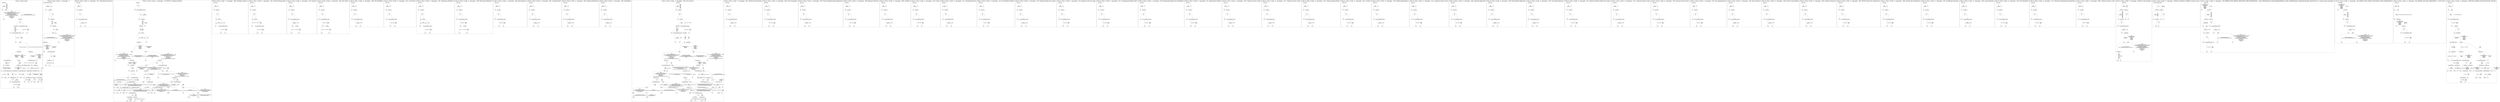 /*
Generated by:
    http://https://github.com/h2oai/h2o-3/tree/master/h2o-genmodel/src/main/java/hex/genmodel/tools/PrintMojo.java
*/

/*
On a mac:

$ brew install graphviz
$ dot -Tpng file.gv -o file.png
$ open file.png
*/

digraph G {

subgraph cluster_0 {
/* Nodes */

/* Level 0 */
{
"SG_0_Node_0" [shape=box, fontsize=20, label="Status-Code"]
}

/* Level 1 */
{
"SG_0_Node_33" [fontsize=20, label="0.0"]
"SG_0_Node_1" [shape=box, fontsize=20, label="body"]
}

/* Level 2 */
{
"SG_0_Node_34" [fontsize=20, label="0.0"]
"SG_0_Node_2" [shape=box, fontsize=20, label="browser_id"]
}

/* Level 3 */
{
"SG_0_Node_3" [shape=box, fontsize=20, label="Status-Code"]
"SG_0_Node_4" [shape=box, fontsize=20, label="Cross-Origin-Resource-Policy"]
}

/* Level 4 */
{
"SG_0_Node_35" [fontsize=20, label="0.0"]
"SG_0_Node_5" [shape=box, fontsize=20, label="Cross-Origin-Resource-Policy"]
"SG_0_Node_36" [fontsize=20, label="0.0"]
"SG_0_Node_37" [fontsize=20, label="1.0"]
}

/* Level 5 */
{
"SG_0_Node_38" [fontsize=20, label="0.0"]
"SG_0_Node_6" [shape=box, fontsize=20, label="body"]
}

/* Level 6 */
{
"SG_0_Node_7" [shape=box, fontsize=20, label="Content-Type"]
"SG_0_Node_8" [shape=box, fontsize=20, label="Content-Type"]
}

/* Level 7 */
{
"SG_0_Node_9" [shape=box, fontsize=20, label="X-Content-Type-Options"]
"SG_0_Node_10" [shape=box, fontsize=20, label="Location"]
"SG_0_Node_11" [shape=box, fontsize=20, label="X-Content-Type-Options"]
"SG_0_Node_39" [fontsize=20, label="1.0"]
}

/* Level 8 */
{
"SG_0_Node_40" [fontsize=20, label="0.0"]
"SG_0_Node_12" [shape=box, fontsize=20, label="Content-Type"]
"SG_0_Node_13" [shape=box, fontsize=20, label="Content-Type"]
"SG_0_Node_14" [shape=box, fontsize=20, label="Cross-Origin-Opener-Policy"]
"SG_0_Node_41" [fontsize=20, label="0.0"]
"SG_0_Node_15" [shape=box, fontsize=20, label="Content-Type"]
}

/* Level 9 */
{
"SG_0_Node_42" [fontsize=20, label="0.0"]
"SG_0_Node_16" [shape=box, fontsize=20, label="Cross-Origin-Opener-Policy"]
"SG_0_Node_17" [shape=box, fontsize=20, label="X-Frame-Options"]
"SG_0_Node_18" [shape=box, fontsize=20, label="X-Content-Type-Options"]
"SG_0_Node_19" [shape=box, fontsize=20, label="X-Frame-Options"]
"SG_0_Node_20" [shape=box, fontsize=20, label="Content-Type"]
"SG_0_Node_43" [fontsize=20, label="0.0"]
"SG_0_Node_44" [fontsize=20, label="1.0"]
}

/* Level 10 */
{
"SG_0_Node_45" [fontsize=20, label="0.0"]
"SG_0_Node_46" [fontsize=20, label="0.063"]
"SG_0_Node_47" [fontsize=20, label="0.0"]
"SG_0_Node_22" [shape=box, fontsize=20, label="Content-Disposition"]
"SG_0_Node_48" [fontsize=20, label="0.0"]
"SG_0_Node_49" [fontsize=20, label="0.125"]
"SG_0_Node_50" [fontsize=20, label="0.0"]
"SG_0_Node_24" [shape=box, fontsize=20, label="Content-Disposition"]
"SG_0_Node_25" [shape=box, fontsize=20, label="browser_id"]
"SG_0_Node_26" [shape=box, fontsize=20, label="X-Frame-Options"]
}

/* Level 11 */
{
"SG_0_Node_51" [fontsize=20, label="0.0"]
"SG_0_Node_27" [shape=box, fontsize=20, label="Cross-Origin-Opener-Policy"]
"SG_0_Node_52" [fontsize=20, label="0.0"]
"SG_0_Node_53" [fontsize=20, label="0.25"]
"SG_0_Node_54" [fontsize=20, label="0.0"]
"SG_0_Node_55" [fontsize=20, label="0.188"]
"SG_0_Node_56" [fontsize=20, label="0.188"]
"SG_0_Node_57" [fontsize=20, label="0.5"]
}

/* Level 12 */
{
"SG_0_Node_58" [fontsize=20, label="0.0"]
"SG_0_Node_59" [fontsize=20, label="0.167"]
}

/* Edges */
"SG_0_Node_0" -> "SG_0_Node_33" [fontsize=20, label="[NA]
55 levels
"]
"SG_0_Node_0" -> "SG_0_Node_1" [fontsize=20, label="200
201
202
203
206
207
208
226
"]
"SG_0_Node_1" -> "SG_0_Node_34" [fontsize=20, label="[NA]
ecocnt_css=h1 {color: blue}
ecocnt_html=meta_refresh=0;http://172.17.0.1:8000
ecocnt_html=num_frames=1,input_id=test1
ecocnt_html=num_frames=2
ecocnt_html=post_message=mes1
ecocnt_img=width=50,height=50,type=png
ecocnt_js=.,,.
ecocnt_js=var a=5;
ecocnt_pdf=a=a
empty
"]
"SG_0_Node_1" -> "SG_0_Node_2" [fontsize=20, label="ecocnt_audio=duration=1
ecocnt_vid=width=100,height=100,duration=2
"]
"SG_0_Node_2" -> "SG_0_Node_3" [fontsize=20, label="[NA]
2
3
"]
"SG_0_Node_2" -> "SG_0_Node_4" [fontsize=20, label="1
"]
"SG_0_Node_4" -> "SG_0_Node_36" [fontsize=20, label="same-origin
"]
"SG_0_Node_4" -> "SG_0_Node_37" [fontsize=20, label="[NA]
empty
"]
"SG_0_Node_3" -> "SG_0_Node_35" [fontsize=20, label="201
202
203
206
207
208
226
"]
"SG_0_Node_3" -> "SG_0_Node_5" [fontsize=20, label="200
"]
"SG_0_Node_5" -> "SG_0_Node_38" [fontsize=20, label="same-origin
"]
"SG_0_Node_5" -> "SG_0_Node_6" [fontsize=20, label="[NA]
empty
"]
"SG_0_Node_6" -> "SG_0_Node_7" [fontsize=20, label="ecocnt_audio=duration=1
"]
"SG_0_Node_6" -> "SG_0_Node_8" [fontsize=20, label="ecocnt_vid=width=100,height=100,duration=2
"]
"SG_0_Node_8" -> "SG_0_Node_11" [fontsize=20, label="application/pdf
text/html
"]
"SG_0_Node_8" -> "SG_0_Node_39" [fontsize=20, label="[NA]
application/javascript
audio/wav
empty
image/png
text/css
video/mp4
"]
"SG_0_Node_11" -> "SG_0_Node_41" [fontsize=20, label="nosniff
"]
"SG_0_Node_11" -> "SG_0_Node_15" [fontsize=20, label="[NA]
empty
"]
"SG_0_Node_15" -> "SG_0_Node_43" [fontsize=20, label="application/pdf
"]
"SG_0_Node_15" -> "SG_0_Node_44" [fontsize=20, label="text/html
"]
"SG_0_Node_7" -> "SG_0_Node_9" [fontsize=20, label="application/pdf
audio/wav
text/html
video/mp4
"]
"SG_0_Node_7" -> "SG_0_Node_10" [fontsize=20, label="[NA]
application/javascript
empty
image/png
text/css
"]
"SG_0_Node_10" -> "SG_0_Node_13" [fontsize=20, label="[NA]
empty
"]
"SG_0_Node_10" -> "SG_0_Node_14" [fontsize=20, label="http://172.17.0.1:8000
"]
"SG_0_Node_14" -> "SG_0_Node_19" [fontsize=20, label="empty
"]
"SG_0_Node_14" -> "SG_0_Node_20" [fontsize=20, label="[NA]
same-origin
"]
"SG_0_Node_20" -> "SG_0_Node_25" [fontsize=20, label="application/javascript
image/png
"]
"SG_0_Node_20" -> "SG_0_Node_26" [fontsize=20, label="[NA]
empty
text/css
"]
"SG_0_Node_26" -> "SG_0_Node_56" [fontsize=20, label="empty
"]
"SG_0_Node_26" -> "SG_0_Node_57" [fontsize=20, label="[NA]
deny
"]
"SG_0_Node_25" -> "SG_0_Node_54" [fontsize=20, label="3
"]
"SG_0_Node_25" -> "SG_0_Node_55" [fontsize=20, label="[NA]
2
"]
"SG_0_Node_19" -> "SG_0_Node_50" [fontsize=20, label="deny
"]
"SG_0_Node_19" -> "SG_0_Node_24" [fontsize=20, label="[NA]
empty
"]
"SG_0_Node_24" -> "SG_0_Node_52" [fontsize=20, label="attachment
"]
"SG_0_Node_24" -> "SG_0_Node_53" [fontsize=20, label="[NA]
empty
"]
"SG_0_Node_13" -> "SG_0_Node_17" [fontsize=20, label="[NA]
application/javascript
empty
text/css
"]
"SG_0_Node_13" -> "SG_0_Node_18" [fontsize=20, label="image/png
"]
"SG_0_Node_18" -> "SG_0_Node_48" [fontsize=20, label="nosniff
"]
"SG_0_Node_18" -> "SG_0_Node_49" [fontsize=20, label="[NA]
empty
"]
"SG_0_Node_17" -> "SG_0_Node_47" [fontsize=20, label="[NA]
deny
"]
"SG_0_Node_17" -> "SG_0_Node_22" [fontsize=20, label="empty
"]
"SG_0_Node_22" -> "SG_0_Node_51" [fontsize=20, label="empty
"]
"SG_0_Node_22" -> "SG_0_Node_27" [fontsize=20, label="[NA]
attachment
"]
"SG_0_Node_27" -> "SG_0_Node_58" [fontsize=20, label="same-origin
"]
"SG_0_Node_27" -> "SG_0_Node_59" [fontsize=20, label="[NA]
empty
"]
"SG_0_Node_9" -> "SG_0_Node_40" [fontsize=20, label="[NA]
empty
"]
"SG_0_Node_9" -> "SG_0_Node_12" [fontsize=20, label="nosniff
"]
"SG_0_Node_12" -> "SG_0_Node_42" [fontsize=20, label="application/pdf
text/html
"]
"SG_0_Node_12" -> "SG_0_Node_16" [fontsize=20, label="audio/wav
video/mp4
"]
"SG_0_Node_16" -> "SG_0_Node_45" [fontsize=20, label="same-origin
"]
"SG_0_Node_16" -> "SG_0_Node_46" [fontsize=20, label="[NA]
empty
"]

fontsize=40
label="Tree 0, Class js-null"
}

subgraph cluster_1 {
/* Nodes */

/* Level 0 */
{
"SG_1_Node_0" [shape=box, fontsize=20, label="Cross-Origin-Resource-Policy"]
}

/* Level 1 */
{
"SG_1_Node_8" [fontsize=20, label="0.0"]
"SG_1_Node_1" [shape=box, fontsize=20, label="browser_id"]
}

/* Level 2 */
{
"SG_1_Node_9" [fontsize=20, label="0.0"]
"SG_1_Node_2" [shape=box, fontsize=20, label="Status-Code"]
}

/* Level 3 */
{
"SG_1_Node_10" [fontsize=20, label="0.0"]
"SG_1_Node_3" [shape=box, fontsize=20, label="Status-Code"]
}

/* Level 4 */
{
"SG_1_Node_4" [shape=box, fontsize=20, label="body"]
"SG_1_Node_11" [fontsize=20, label="1.0"]
}

/* Level 5 */
{
"SG_1_Node_5" [shape=box, fontsize=20, label="Content-Type"]
"SG_1_Node_12" [fontsize=20, label="1.0"]
}

/* Level 6 */
{
"SG_1_Node_13" [fontsize=20, label="0.0"]
"SG_1_Node_6" [shape=box, fontsize=20, label="X-Content-Type-Options"]
}

/* Level 7 */
{
"SG_1_Node_7" [shape=box, fontsize=20, label="Content-Type"]
"SG_1_Node_14" [fontsize=20, label="1.0"]
}

/* Level 8 */
{
"SG_1_Node_15" [fontsize=20, label="0.0"]
"SG_1_Node_16" [fontsize=20, label="1.0"]
}

/* Edges */
"SG_1_Node_0" -> "SG_1_Node_8" [fontsize=20, label="[NA]
same-origin
"]
"SG_1_Node_0" -> "SG_1_Node_1" [fontsize=20, label="empty
"]
"SG_1_Node_1" -> "SG_1_Node_9" [fontsize=20, label="1
"]
"SG_1_Node_1" -> "SG_1_Node_2" [fontsize=20, label="[NA]
2
3
"]
"SG_1_Node_2" -> "SG_1_Node_10" [fontsize=20, label="100
101
102
103
407
"]
"SG_1_Node_2" -> "SG_1_Node_3" [fontsize=20, label="[NA]
58 levels
"]
"SG_1_Node_3" -> "SG_1_Node_4" [fontsize=20, label="200
"]
"SG_1_Node_3" -> "SG_1_Node_11" [fontsize=20, label="[NA]
57 levels
"]
"SG_1_Node_4" -> "SG_1_Node_5" [fontsize=20, label="ecocnt_audio=duration=1
ecocnt_vid=width=100,height=100,duration=2
"]
"SG_1_Node_4" -> "SG_1_Node_12" [fontsize=20, label="[NA]
ecocnt_css=h1 {color: blue}
ecocnt_html=meta_refresh=0;http://172.17.0.1:8000
ecocnt_html=num_frames=1,input_id=test1
ecocnt_html=num_frames=2
ecocnt_html=post_message=mes1
ecocnt_img=width=50,height=50,type=png
ecocnt_js=.,,.
ecocnt_js=var a=5;
ecocnt_pdf=a=a
empty
"]
"SG_1_Node_5" -> "SG_1_Node_13" [fontsize=20, label="[NA]
application/javascript
audio/wav
empty
image/png
text/css
video/mp4
"]
"SG_1_Node_5" -> "SG_1_Node_6" [fontsize=20, label="application/pdf
text/html
"]
"SG_1_Node_6" -> "SG_1_Node_7" [fontsize=20, label="empty
"]
"SG_1_Node_6" -> "SG_1_Node_14" [fontsize=20, label="[NA]
nosniff
"]
"SG_1_Node_7" -> "SG_1_Node_15" [fontsize=20, label="text/html
"]
"SG_1_Node_7" -> "SG_1_Node_16" [fontsize=20, label="application/pdf
"]

fontsize=40
label="Tree 0, Class {'code': 4, 'message': ''}"
}

subgraph cluster_2 {
/* Nodes */

/* Level 0 */
{
"SG_2_Node_0" [shape=box, fontsize=20, label="Status-Code"]
}

/* Level 1 */
{
"SG_2_Node_3" [fontsize=20, label="0.0"]
"SG_2_Node_1" [shape=box, fontsize=20, label="browser_id"]
}

/* Level 2 */
{
"SG_2_Node_4" [fontsize=20, label="0.0"]
"SG_2_Node_2" [shape=box, fontsize=20, label="Cross-Origin-Resource-Policy"]
}

/* Level 3 */
{
"SG_2_Node_5" [fontsize=20, label="0.0"]
"SG_2_Node_6" [fontsize=20, label="1.0"]
}

/* Edges */
"SG_2_Node_0" -> "SG_2_Node_3" [fontsize=20, label="[NA]
62 levels
"]
"SG_2_Node_0" -> "SG_2_Node_1" [fontsize=20, label="101
"]
"SG_2_Node_1" -> "SG_2_Node_4" [fontsize=20, label="[NA]
2
3
"]
"SG_2_Node_1" -> "SG_2_Node_2" [fontsize=20, label="1
"]
"SG_2_Node_2" -> "SG_2_Node_5" [fontsize=20, label="[NA]
same-origin
"]
"SG_2_Node_2" -> "SG_2_Node_6" [fontsize=20, label="empty
"]

fontsize=40
label="Tree 0, Class {'code': 4, 'message': '101: Switching Protocols'}"
}

subgraph cluster_3 {
/* Nodes */

/* Level 0 */
{
"SG_3_Node_0" [shape=box, fontsize=20, label="browser_id"]
}

/* Level 1 */
{
"SG_3_Node_45" [fontsize=20, label="0.0"]
"SG_3_Node_1" [shape=box, fontsize=20, label="Cross-Origin-Resource-Policy"]
}

/* Level 2 */
{
"SG_3_Node_46" [fontsize=20, label="0.0"]
"SG_3_Node_2" [shape=box, fontsize=20, label="Status-Code"]
}

/* Level 3 */
{
"SG_3_Node_3" [shape=box, fontsize=20, label="Status-Code"]
"SG_3_Node_47" [fontsize=20, label="1.0"]
}

/* Level 4 */
{
"SG_3_Node_48" [fontsize=20, label="0.0"]
"SG_3_Node_4" [shape=box, fontsize=20, label="Location"]
}

/* Level 5 */
{
"SG_3_Node_5" [shape=box, fontsize=20, label="Content-Type"]
"SG_3_Node_49" [fontsize=20, label="1.0"]
}

/* Level 6 */
{
"SG_3_Node_6" [shape=box, fontsize=20, label="body"]
"SG_3_Node_7" [shape=box, fontsize=20, label="body"]
}

/* Level 7 */
{
"SG_3_Node_50" [fontsize=20, label="0.0"]
"SG_3_Node_8" [shape=box, fontsize=20, label="Content-Type"]
"SG_3_Node_51" [fontsize=20, label="0.0"]
"SG_3_Node_9" [shape=box, fontsize=20, label="Status-Code"]
}

/* Level 8 */
{
"SG_3_Node_52" [fontsize=20, label="0.0"]
"SG_3_Node_10" [shape=box, fontsize=20, label="Status-Code"]
"SG_3_Node_11" [shape=box, fontsize=20, label="body"]
"SG_3_Node_12" [shape=box, fontsize=20, label="Cross-Origin-Opener-Policy"]
}

/* Level 9 */
{
"SG_3_Node_53" [fontsize=20, label="0.0"]
"SG_3_Node_13" [shape=box, fontsize=20, label="Status-Code"]
"SG_3_Node_54" [fontsize=20, label="0.0"]
"SG_3_Node_14" [shape=box, fontsize=20, label="Content-Type"]
"SG_3_Node_55" [fontsize=20, label="0.0"]
"SG_3_Node_15" [shape=box, fontsize=20, label="body"]
}

/* Level 10 */
{
"SG_3_Node_16" [shape=box, fontsize=20, label="body"]
"SG_3_Node_17" [shape=box, fontsize=20, label="X-Content-Type-Options"]
"SG_3_Node_56" [fontsize=20, label="0.0"]
"SG_3_Node_18" [shape=box, fontsize=20, label="Status-Code"]
"SG_3_Node_57" [fontsize=20, label="0.0"]
"SG_3_Node_19" [shape=box, fontsize=20, label="X-Frame-Options"]
}

/* Level 11 */
{
"SG_3_Node_58" [fontsize=20, label="0.0"]
"SG_3_Node_20" [shape=box, fontsize=20, label="Content-Type"]
"SG_3_Node_59" [fontsize=20, label="0.0"]
"SG_3_Node_21" [shape=box, fontsize=20, label="X-Frame-Options"]
"SG_3_Node_22" [shape=box, fontsize=20, label="body"]
"SG_3_Node_23" [shape=box, fontsize=20, label="Content-Disposition"]
"SG_3_Node_24" [shape=box, fontsize=20, label="body"]
"SG_3_Node_25" [shape=box, fontsize=20, label="X-Content-Type-Options"]
}

/* Level 12 */
{
"SG_3_Node_60" [fontsize=20, label="0.0"]
"SG_3_Node_61" [fontsize=20, label="0.063"]
"SG_3_Node_62" [fontsize=20, label="0.0"]
"SG_3_Node_27" [shape=box, fontsize=20, label="Content-Disposition"]
"SG_3_Node_63" [fontsize=20, label="0.0"]
"SG_3_Node_28" [shape=box, fontsize=20, label="X-Content-Type-Options"]
"SG_3_Node_64" [fontsize=20, label="0.0"]
"SG_3_Node_29" [shape=box, fontsize=20, label="body"]
"SG_3_Node_65" [fontsize=20, label="0.0"]
"SG_3_Node_30" [shape=box, fontsize=20, label="X-Content-Type-Options"]
"SG_3_Node_31" [shape=box, fontsize=20, label="body"]
"SG_3_Node_32" [shape=box, fontsize=20, label="body"]
}

/* Level 13 */
{
"SG_3_Node_66" [fontsize=20, label="0.0"]
"SG_3_Node_67" [fontsize=20, label="0.111"]
"SG_3_Node_68" [fontsize=20, label="0.0"]
"SG_3_Node_69" [fontsize=20, label="0.063"]
"SG_3_Node_70" [fontsize=20, label="0.0"]
"SG_3_Node_35" [shape=box, fontsize=20, label="X-Content-Type-Options"]
"SG_3_Node_71" [fontsize=20, label="0.0"]
"SG_3_Node_72" [fontsize=20, label="0.154"]
"SG_3_Node_73" [fontsize=20, label="0.0"]
"SG_3_Node_74" [fontsize=20, label="0.083"]
"SG_3_Node_75" [fontsize=20, label="0.0"]
"SG_3_Node_38" [shape=box, fontsize=20, label="body"]
}

/* Level 14 */
{
"SG_3_Node_39" [shape=box, fontsize=20, label="X-Frame-Options"]
"SG_3_Node_40" [shape=box, fontsize=20, label="Content-Type"]
"SG_3_Node_76" [fontsize=20, label="0.154"]
"SG_3_Node_77" [fontsize=20, label="0.167"]
}

/* Level 15 */
{
"SG_3_Node_78" [fontsize=20, label="0.0"]
"SG_3_Node_79" [fontsize=20, label="0.083"]
"SG_3_Node_80" [fontsize=20, label="0.0"]
"SG_3_Node_81" [fontsize=20, label="0.167"]
}

/* Edges */
"SG_3_Node_0" -> "SG_3_Node_45" [fontsize=20, label="[NA]
2
3
"]
"SG_3_Node_0" -> "SG_3_Node_1" [fontsize=20, label="1
"]
"SG_3_Node_1" -> "SG_3_Node_46" [fontsize=20, label="empty
"]
"SG_3_Node_1" -> "SG_3_Node_2" [fontsize=20, label="[NA]
same-origin
"]
"SG_3_Node_2" -> "SG_3_Node_3" [fontsize=20, label="100
102
103
300
301
308
"]
"SG_3_Node_2" -> "SG_3_Node_47" [fontsize=20, label="[NA]
57 levels
"]
"SG_3_Node_3" -> "SG_3_Node_48" [fontsize=20, label="100
102
103
"]
"SG_3_Node_3" -> "SG_3_Node_4" [fontsize=20, label="300
301
308
"]
"SG_3_Node_4" -> "SG_3_Node_5" [fontsize=20, label="[NA]
http://172.17.0.1:8000
"]
"SG_3_Node_4" -> "SG_3_Node_49" [fontsize=20, label="empty
"]
"SG_3_Node_5" -> "SG_3_Node_6" [fontsize=20, label="[NA]
application/pdf
empty
image/png
text/css
video/mp4
"]
"SG_3_Node_5" -> "SG_3_Node_7" [fontsize=20, label="application/javascript
audio/wav
text/html
"]
"SG_3_Node_7" -> "SG_3_Node_51" [fontsize=20, label="ecocnt_audio=duration=1
ecocnt_html=post_message=mes1
ecocnt_img=width=50,height=50,type=png
empty
"]
"SG_3_Node_7" -> "SG_3_Node_9" [fontsize=20, label="[NA]
ecocnt_css=h1 {color: blue}
ecocnt_html=meta_refresh=0;http://172.17.0.1:8000
ecocnt_html=num_frames=1,input_id=test1
ecocnt_html=num_frames=2
ecocnt_js=.,,.
ecocnt_js=var a=5;
ecocnt_pdf=a=a
ecocnt_vid=width=100,height=100,duration=2
"]
"SG_3_Node_9" -> "SG_3_Node_11" [fontsize=20, label="301
308
"]
"SG_3_Node_9" -> "SG_3_Node_12" [fontsize=20, label="300
"]
"SG_3_Node_12" -> "SG_3_Node_55" [fontsize=20, label="same-origin
"]
"SG_3_Node_12" -> "SG_3_Node_15" [fontsize=20, label="[NA]
empty
"]
"SG_3_Node_15" -> "SG_3_Node_57" [fontsize=20, label="ecocnt_html=meta_refresh=0;http://172.17.0.1:8000
ecocnt_js=var a=5;
"]
"SG_3_Node_15" -> "SG_3_Node_19" [fontsize=20, label="[NA]
ecocnt_css=h1 {color: blue}
ecocnt_html=num_frames=1,input_id=test1
ecocnt_html=num_frames=2
ecocnt_js=.,,.
ecocnt_pdf=a=a
ecocnt_vid=width=100,height=100,duration=2
"]
"SG_3_Node_19" -> "SG_3_Node_24" [fontsize=20, label="deny
"]
"SG_3_Node_19" -> "SG_3_Node_25" [fontsize=20, label="[NA]
empty
"]
"SG_3_Node_25" -> "SG_3_Node_31" [fontsize=20, label="nosniff
"]
"SG_3_Node_25" -> "SG_3_Node_32" [fontsize=20, label="[NA]
empty
"]
"SG_3_Node_32" -> "SG_3_Node_75" [fontsize=20, label="ecocnt_js=.,,.
ecocnt_vid=width=100,height=100,duration=2
"]
"SG_3_Node_32" -> "SG_3_Node_38" [fontsize=20, label="[NA]
ecocnt_css=h1 {color: blue}
ecocnt_html=num_frames=1,input_id=test1
ecocnt_html=num_frames=2
ecocnt_pdf=a=a
"]
"SG_3_Node_38" -> "SG_3_Node_76" [fontsize=20, label="[NA]
ecocnt_css=h1 {color: blue}
ecocnt_pdf=a=a
"]
"SG_3_Node_38" -> "SG_3_Node_77" [fontsize=20, label="ecocnt_html=num_frames=1,input_id=test1
ecocnt_html=num_frames=2
"]
"SG_3_Node_31" -> "SG_3_Node_73" [fontsize=20, label="[NA]
ecocnt_css=h1 {color: blue}
ecocnt_html=num_frames=1,input_id=test1
ecocnt_html=num_frames=2
ecocnt_js=.,,.
"]
"SG_3_Node_31" -> "SG_3_Node_74" [fontsize=20, label="ecocnt_pdf=a=a
ecocnt_vid=width=100,height=100,duration=2
"]
"SG_3_Node_24" -> "SG_3_Node_65" [fontsize=20, label="[NA]
ecocnt_css=h1 {color: blue}
ecocnt_html=num_frames=1,input_id=test1
ecocnt_html=num_frames=2
ecocnt_vid=width=100,height=100,duration=2
"]
"SG_3_Node_24" -> "SG_3_Node_30" [fontsize=20, label="ecocnt_js=.,,.
ecocnt_pdf=a=a
"]
"SG_3_Node_30" -> "SG_3_Node_71" [fontsize=20, label="empty
"]
"SG_3_Node_30" -> "SG_3_Node_72" [fontsize=20, label="[NA]
nosniff
"]
"SG_3_Node_11" -> "SG_3_Node_54" [fontsize=20, label="ecocnt_css=h1 {color: blue}
ecocnt_html=num_frames=2
ecocnt_js=.,,.
ecocnt_pdf=a=a
"]
"SG_3_Node_11" -> "SG_3_Node_14" [fontsize=20, label="[NA]
ecocnt_html=meta_refresh=0;http://172.17.0.1:8000
ecocnt_html=num_frames=1,input_id=test1
ecocnt_js=var a=5;
ecocnt_vid=width=100,height=100,duration=2
"]
"SG_3_Node_14" -> "SG_3_Node_56" [fontsize=20, label="text/html
"]
"SG_3_Node_14" -> "SG_3_Node_18" [fontsize=20, label="application/javascript
audio/wav
"]
"SG_3_Node_18" -> "SG_3_Node_22" [fontsize=20, label="301
"]
"SG_3_Node_18" -> "SG_3_Node_23" [fontsize=20, label="308
"]
"SG_3_Node_23" -> "SG_3_Node_64" [fontsize=20, label="empty
"]
"SG_3_Node_23" -> "SG_3_Node_29" [fontsize=20, label="[NA]
attachment
"]
"SG_3_Node_29" -> "SG_3_Node_70" [fontsize=20, label="ecocnt_js=var a=5;
"]
"SG_3_Node_29" -> "SG_3_Node_35" [fontsize=20, label="[NA]
ecocnt_html=meta_refresh=0;http://172.17.0.1:8000
ecocnt_html=num_frames=1,input_id=test1
ecocnt_vid=width=100,height=100,duration=2
"]
"SG_3_Node_35" -> "SG_3_Node_39" [fontsize=20, label="nosniff
"]
"SG_3_Node_35" -> "SG_3_Node_40" [fontsize=20, label="[NA]
empty
"]
"SG_3_Node_40" -> "SG_3_Node_80" [fontsize=20, label="application/javascript
"]
"SG_3_Node_40" -> "SG_3_Node_81" [fontsize=20, label="audio/wav
"]
"SG_3_Node_39" -> "SG_3_Node_78" [fontsize=20, label="deny
"]
"SG_3_Node_39" -> "SG_3_Node_79" [fontsize=20, label="[NA]
empty
"]
"SG_3_Node_22" -> "SG_3_Node_63" [fontsize=20, label="[NA]
ecocnt_html=meta_refresh=0;http://172.17.0.1:8000
ecocnt_html=num_frames=1,input_id=test1
ecocnt_vid=width=100,height=100,duration=2
"]
"SG_3_Node_22" -> "SG_3_Node_28" [fontsize=20, label="ecocnt_js=var a=5;
"]
"SG_3_Node_28" -> "SG_3_Node_68" [fontsize=20, label="empty
"]
"SG_3_Node_28" -> "SG_3_Node_69" [fontsize=20, label="[NA]
nosniff
"]
"SG_3_Node_6" -> "SG_3_Node_50" [fontsize=20, label="[NA]
ecocnt_css=h1 {color: blue}
ecocnt_html=meta_refresh=0;http://172.17.0.1:8000
ecocnt_html=num_frames=2
ecocnt_html=post_message=mes1
ecocnt_img=width=50,height=50,type=png
ecocnt_js=.,,.
ecocnt_pdf=a=a
ecocnt_vid=width=100,height=100,duration=2
empty
"]
"SG_3_Node_6" -> "SG_3_Node_8" [fontsize=20, label="ecocnt_audio=duration=1
ecocnt_html=num_frames=1,input_id=test1
ecocnt_js=var a=5;
"]
"SG_3_Node_8" -> "SG_3_Node_52" [fontsize=20, label="image/png
video/mp4
"]
"SG_3_Node_8" -> "SG_3_Node_10" [fontsize=20, label="[NA]
application/pdf
empty
text/css
"]
"SG_3_Node_10" -> "SG_3_Node_53" [fontsize=20, label="300
"]
"SG_3_Node_10" -> "SG_3_Node_13" [fontsize=20, label="301
308
"]
"SG_3_Node_13" -> "SG_3_Node_16" [fontsize=20, label="308
"]
"SG_3_Node_13" -> "SG_3_Node_17" [fontsize=20, label="301
"]
"SG_3_Node_17" -> "SG_3_Node_59" [fontsize=20, label="nosniff
"]
"SG_3_Node_17" -> "SG_3_Node_21" [fontsize=20, label="[NA]
empty
"]
"SG_3_Node_21" -> "SG_3_Node_62" [fontsize=20, label="deny
"]
"SG_3_Node_21" -> "SG_3_Node_27" [fontsize=20, label="[NA]
empty
"]
"SG_3_Node_27" -> "SG_3_Node_66" [fontsize=20, label="attachment
"]
"SG_3_Node_27" -> "SG_3_Node_67" [fontsize=20, label="[NA]
empty
"]
"SG_3_Node_16" -> "SG_3_Node_58" [fontsize=20, label="ecocnt_audio=duration=1
ecocnt_html=num_frames=1,input_id=test1
"]
"SG_3_Node_16" -> "SG_3_Node_20" [fontsize=20, label="ecocnt_js=var a=5;
"]
"SG_3_Node_20" -> "SG_3_Node_60" [fontsize=20, label="[NA]
application/pdf
empty
"]
"SG_3_Node_20" -> "SG_3_Node_61" [fontsize=20, label="text/css
"]

fontsize=40
label="Tree 0, Class {'code': 4, 'message': '2152924172: Request failed'}"
}

subgraph cluster_4 {
/* Nodes */

/* Level 0 */
{
"SG_4_Node_0" [shape=box, fontsize=20, label="Status-Code"]
}

/* Level 1 */
{
"SG_4_Node_4" [fontsize=20, label="0.0"]
"SG_4_Node_1" [shape=box, fontsize=20, label="browser_id"]
}

/* Level 2 */
{
"SG_4_Node_5" [fontsize=20, label="0.0"]
"SG_4_Node_2" [shape=box, fontsize=20, label="Location"]
}

/* Level 3 */
{
"SG_4_Node_6" [fontsize=20, label="0.0"]
"SG_4_Node_3" [shape=box, fontsize=20, label="Cross-Origin-Resource-Policy"]
}

/* Level 4 */
{
"SG_4_Node_7" [fontsize=20, label="0.0"]
"SG_4_Node_8" [fontsize=20, label="1.0"]
}

/* Edges */
"SG_4_Node_0" -> "SG_4_Node_4" [fontsize=20, label="[NA]
62 levels
"]
"SG_4_Node_0" -> "SG_4_Node_1" [fontsize=20, label="300
"]
"SG_4_Node_1" -> "SG_4_Node_5" [fontsize=20, label="[NA]
2
3
"]
"SG_4_Node_1" -> "SG_4_Node_2" [fontsize=20, label="1
"]
"SG_4_Node_2" -> "SG_4_Node_6" [fontsize=20, label="[NA]
http://172.17.0.1:8000
"]
"SG_4_Node_2" -> "SG_4_Node_3" [fontsize=20, label="empty
"]
"SG_4_Node_3" -> "SG_4_Node_7" [fontsize=20, label="same-origin
"]
"SG_4_Node_3" -> "SG_4_Node_8" [fontsize=20, label="[NA]
empty
"]

fontsize=40
label="Tree 0, Class {'code': 4, 'message': '300: Multiple Choices'}"
}

subgraph cluster_5 {
/* Nodes */

/* Level 0 */
{
"SG_5_Node_0" [shape=box, fontsize=20, label="Status-Code"]
}

/* Level 1 */
{
"SG_5_Node_4" [fontsize=20, label="0.0"]
"SG_5_Node_1" [shape=box, fontsize=20, label="browser_id"]
}

/* Level 2 */
{
"SG_5_Node_5" [fontsize=20, label="0.0"]
"SG_5_Node_2" [shape=box, fontsize=20, label="Location"]
}

/* Level 3 */
{
"SG_5_Node_6" [fontsize=20, label="0.0"]
"SG_5_Node_3" [shape=box, fontsize=20, label="Cross-Origin-Resource-Policy"]
}

/* Level 4 */
{
"SG_5_Node_7" [fontsize=20, label="0.0"]
"SG_5_Node_8" [fontsize=20, label="1.0"]
}

/* Edges */
"SG_5_Node_0" -> "SG_5_Node_4" [fontsize=20, label="[NA]
62 levels
"]
"SG_5_Node_0" -> "SG_5_Node_1" [fontsize=20, label="301
"]
"SG_5_Node_1" -> "SG_5_Node_5" [fontsize=20, label="[NA]
2
3
"]
"SG_5_Node_1" -> "SG_5_Node_2" [fontsize=20, label="1
"]
"SG_5_Node_2" -> "SG_5_Node_6" [fontsize=20, label="http://172.17.0.1:8000
"]
"SG_5_Node_2" -> "SG_5_Node_3" [fontsize=20, label="[NA]
empty
"]
"SG_5_Node_3" -> "SG_5_Node_7" [fontsize=20, label="same-origin
"]
"SG_5_Node_3" -> "SG_5_Node_8" [fontsize=20, label="[NA]
empty
"]

fontsize=40
label="Tree 0, Class {'code': 4, 'message': '301: Moved Permanently'}"
}

subgraph cluster_6 {
/* Nodes */

/* Level 0 */
{
"SG_6_Node_0" [shape=box, fontsize=20, label="Status-Code"]
}

/* Level 1 */
{
"SG_6_Node_4" [fontsize=20, label="0.0"]
"SG_6_Node_1" [shape=box, fontsize=20, label="browser_id"]
}

/* Level 2 */
{
"SG_6_Node_5" [fontsize=20, label="0.0"]
"SG_6_Node_2" [shape=box, fontsize=20, label="Cross-Origin-Resource-Policy"]
}

/* Level 3 */
{
"SG_6_Node_6" [fontsize=20, label="0.0"]
"SG_6_Node_3" [shape=box, fontsize=20, label="Location"]
}

/* Level 4 */
{
"SG_6_Node_7" [fontsize=20, label="0.0"]
"SG_6_Node_8" [fontsize=20, label="1.0"]
}

/* Edges */
"SG_6_Node_0" -> "SG_6_Node_4" [fontsize=20, label="[NA]
62 levels
"]
"SG_6_Node_0" -> "SG_6_Node_1" [fontsize=20, label="302
"]
"SG_6_Node_1" -> "SG_6_Node_5" [fontsize=20, label="[NA]
2
3
"]
"SG_6_Node_1" -> "SG_6_Node_2" [fontsize=20, label="1
"]
"SG_6_Node_2" -> "SG_6_Node_6" [fontsize=20, label="[NA]
same-origin
"]
"SG_6_Node_2" -> "SG_6_Node_3" [fontsize=20, label="empty
"]
"SG_6_Node_3" -> "SG_6_Node_7" [fontsize=20, label="http://172.17.0.1:8000
"]
"SG_6_Node_3" -> "SG_6_Node_8" [fontsize=20, label="[NA]
empty
"]

fontsize=40
label="Tree 0, Class {'code': 4, 'message': '302: Found'}"
}

subgraph cluster_7 {
/* Nodes */

/* Level 0 */
{
"SG_7_Node_0" [shape=box, fontsize=20, label="Status-Code"]
}

/* Level 1 */
{
"SG_7_Node_4" [fontsize=20, label="0.0"]
"SG_7_Node_1" [shape=box, fontsize=20, label="browser_id"]
}

/* Level 2 */
{
"SG_7_Node_5" [fontsize=20, label="0.0"]
"SG_7_Node_2" [shape=box, fontsize=20, label="Cross-Origin-Resource-Policy"]
}

/* Level 3 */
{
"SG_7_Node_6" [fontsize=20, label="0.0"]
"SG_7_Node_3" [shape=box, fontsize=20, label="Location"]
}

/* Level 4 */
{
"SG_7_Node_7" [fontsize=20, label="0.0"]
"SG_7_Node_8" [fontsize=20, label="1.0"]
}

/* Edges */
"SG_7_Node_0" -> "SG_7_Node_4" [fontsize=20, label="[NA]
62 levels
"]
"SG_7_Node_0" -> "SG_7_Node_1" [fontsize=20, label="303
"]
"SG_7_Node_1" -> "SG_7_Node_5" [fontsize=20, label="[NA]
2
3
"]
"SG_7_Node_1" -> "SG_7_Node_2" [fontsize=20, label="1
"]
"SG_7_Node_2" -> "SG_7_Node_6" [fontsize=20, label="same-origin
"]
"SG_7_Node_2" -> "SG_7_Node_3" [fontsize=20, label="[NA]
empty
"]
"SG_7_Node_3" -> "SG_7_Node_7" [fontsize=20, label="http://172.17.0.1:8000
"]
"SG_7_Node_3" -> "SG_7_Node_8" [fontsize=20, label="[NA]
empty
"]

fontsize=40
label="Tree 0, Class {'code': 4, 'message': '303: See Other'}"
}

subgraph cluster_8 {
/* Nodes */

/* Level 0 */
{
"SG_8_Node_0" [shape=box, fontsize=20, label="Status-Code"]
}

/* Level 1 */
{
"SG_8_Node_3" [fontsize=20, label="0.0"]
"SG_8_Node_1" [shape=box, fontsize=20, label="browser_id"]
}

/* Level 2 */
{
"SG_8_Node_4" [fontsize=20, label="0.0"]
"SG_8_Node_2" [shape=box, fontsize=20, label="Cross-Origin-Resource-Policy"]
}

/* Level 3 */
{
"SG_8_Node_5" [fontsize=20, label="0.0"]
"SG_8_Node_6" [fontsize=20, label="1.0"]
}

/* Edges */
"SG_8_Node_0" -> "SG_8_Node_3" [fontsize=20, label="[NA]
62 levels
"]
"SG_8_Node_0" -> "SG_8_Node_1" [fontsize=20, label="304
"]
"SG_8_Node_1" -> "SG_8_Node_4" [fontsize=20, label="[NA]
2
3
"]
"SG_8_Node_1" -> "SG_8_Node_2" [fontsize=20, label="1
"]
"SG_8_Node_2" -> "SG_8_Node_5" [fontsize=20, label="[NA]
same-origin
"]
"SG_8_Node_2" -> "SG_8_Node_6" [fontsize=20, label="empty
"]

fontsize=40
label="Tree 0, Class {'code': 4, 'message': '304: Not Modified'}"
}

subgraph cluster_9 {
/* Nodes */

/* Level 0 */
{
"SG_9_Node_0" [shape=box, fontsize=20, label="Status-Code"]
}

/* Level 1 */
{
"SG_9_Node_3" [fontsize=20, label="0.0"]
"SG_9_Node_1" [shape=box, fontsize=20, label="browser_id"]
}

/* Level 2 */
{
"SG_9_Node_4" [fontsize=20, label="0.0"]
"SG_9_Node_2" [shape=box, fontsize=20, label="Cross-Origin-Resource-Policy"]
}

/* Level 3 */
{
"SG_9_Node_5" [fontsize=20, label="0.0"]
"SG_9_Node_6" [fontsize=20, label="1.0"]
}

/* Edges */
"SG_9_Node_0" -> "SG_9_Node_3" [fontsize=20, label="[NA]
62 levels
"]
"SG_9_Node_0" -> "SG_9_Node_1" [fontsize=20, label="305
"]
"SG_9_Node_1" -> "SG_9_Node_4" [fontsize=20, label="[NA]
2
3
"]
"SG_9_Node_1" -> "SG_9_Node_2" [fontsize=20, label="1
"]
"SG_9_Node_2" -> "SG_9_Node_5" [fontsize=20, label="same-origin
"]
"SG_9_Node_2" -> "SG_9_Node_6" [fontsize=20, label="[NA]
empty
"]

fontsize=40
label="Tree 0, Class {'code': 4, 'message': '305: Use Proxy'}"
}

subgraph cluster_10 {
/* Nodes */

/* Level 0 */
{
"SG_10_Node_0" [shape=box, fontsize=20, label="Status-Code"]
}

/* Level 1 */
{
"SG_10_Node_4" [fontsize=20, label="0.0"]
"SG_10_Node_1" [shape=box, fontsize=20, label="browser_id"]
}

/* Level 2 */
{
"SG_10_Node_5" [fontsize=20, label="0.0"]
"SG_10_Node_2" [shape=box, fontsize=20, label="Location"]
}

/* Level 3 */
{
"SG_10_Node_6" [fontsize=20, label="0.0"]
"SG_10_Node_3" [shape=box, fontsize=20, label="Cross-Origin-Resource-Policy"]
}

/* Level 4 */
{
"SG_10_Node_7" [fontsize=20, label="0.0"]
"SG_10_Node_8" [fontsize=20, label="1.0"]
}

/* Edges */
"SG_10_Node_0" -> "SG_10_Node_4" [fontsize=20, label="[NA]
62 levels
"]
"SG_10_Node_0" -> "SG_10_Node_1" [fontsize=20, label="307
"]
"SG_10_Node_1" -> "SG_10_Node_5" [fontsize=20, label="[NA]
2
3
"]
"SG_10_Node_1" -> "SG_10_Node_2" [fontsize=20, label="1
"]
"SG_10_Node_2" -> "SG_10_Node_6" [fontsize=20, label="[NA]
http://172.17.0.1:8000
"]
"SG_10_Node_2" -> "SG_10_Node_3" [fontsize=20, label="empty
"]
"SG_10_Node_3" -> "SG_10_Node_7" [fontsize=20, label="same-origin
"]
"SG_10_Node_3" -> "SG_10_Node_8" [fontsize=20, label="[NA]
empty
"]

fontsize=40
label="Tree 0, Class {'code': 4, 'message': '307: Temporary Redirect'}"
}

subgraph cluster_11 {
/* Nodes */

/* Level 0 */
{
"SG_11_Node_0" [shape=box, fontsize=20, label="Status-Code"]
}

/* Level 1 */
{
"SG_11_Node_4" [fontsize=20, label="0.0"]
"SG_11_Node_1" [shape=box, fontsize=20, label="browser_id"]
}

/* Level 2 */
{
"SG_11_Node_5" [fontsize=20, label="0.0"]
"SG_11_Node_2" [shape=box, fontsize=20, label="Cross-Origin-Resource-Policy"]
}

/* Level 3 */
{
"SG_11_Node_6" [fontsize=20, label="0.0"]
"SG_11_Node_3" [shape=box, fontsize=20, label="Location"]
}

/* Level 4 */
{
"SG_11_Node_7" [fontsize=20, label="0.0"]
"SG_11_Node_8" [fontsize=20, label="1.0"]
}

/* Edges */
"SG_11_Node_0" -> "SG_11_Node_4" [fontsize=20, label="[NA]
62 levels
"]
"SG_11_Node_0" -> "SG_11_Node_1" [fontsize=20, label="308
"]
"SG_11_Node_1" -> "SG_11_Node_5" [fontsize=20, label="[NA]
2
3
"]
"SG_11_Node_1" -> "SG_11_Node_2" [fontsize=20, label="1
"]
"SG_11_Node_2" -> "SG_11_Node_6" [fontsize=20, label="same-origin
"]
"SG_11_Node_2" -> "SG_11_Node_3" [fontsize=20, label="[NA]
empty
"]
"SG_11_Node_3" -> "SG_11_Node_7" [fontsize=20, label="http://172.17.0.1:8000
"]
"SG_11_Node_3" -> "SG_11_Node_8" [fontsize=20, label="[NA]
empty
"]

fontsize=40
label="Tree 0, Class {'code': 4, 'message': '308: Permanent Redirect'}"
}

subgraph cluster_12 {
/* Nodes */

/* Level 0 */
{
"SG_12_Node_0" [shape=box, fontsize=20, label="Status-Code"]
}

/* Level 1 */
{
"SG_12_Node_3" [fontsize=20, label="0.0"]
"SG_12_Node_1" [shape=box, fontsize=20, label="browser_id"]
}

/* Level 2 */
{
"SG_12_Node_4" [fontsize=20, label="0.0"]
"SG_12_Node_2" [shape=box, fontsize=20, label="Cross-Origin-Resource-Policy"]
}

/* Level 3 */
{
"SG_12_Node_5" [fontsize=20, label="0.0"]
"SG_12_Node_6" [fontsize=20, label="1.0"]
}

/* Edges */
"SG_12_Node_0" -> "SG_12_Node_3" [fontsize=20, label="[NA]
62 levels
"]
"SG_12_Node_0" -> "SG_12_Node_1" [fontsize=20, label="400
"]
"SG_12_Node_1" -> "SG_12_Node_4" [fontsize=20, label="[NA]
2
3
"]
"SG_12_Node_1" -> "SG_12_Node_2" [fontsize=20, label="1
"]
"SG_12_Node_2" -> "SG_12_Node_5" [fontsize=20, label="same-origin
"]
"SG_12_Node_2" -> "SG_12_Node_6" [fontsize=20, label="[NA]
empty
"]

fontsize=40
label="Tree 0, Class {'code': 4, 'message': '400: Bad Request'}"
}

subgraph cluster_13 {
/* Nodes */

/* Level 0 */
{
"SG_13_Node_0" [shape=box, fontsize=20, label="Status-Code"]
}

/* Level 1 */
{
"SG_13_Node_3" [fontsize=20, label="0.0"]
"SG_13_Node_1" [shape=box, fontsize=20, label="browser_id"]
}

/* Level 2 */
{
"SG_13_Node_4" [fontsize=20, label="0.0"]
"SG_13_Node_2" [shape=box, fontsize=20, label="Cross-Origin-Resource-Policy"]
}

/* Level 3 */
{
"SG_13_Node_5" [fontsize=20, label="0.0"]
"SG_13_Node_6" [fontsize=20, label="1.0"]
}

/* Edges */
"SG_13_Node_0" -> "SG_13_Node_3" [fontsize=20, label="[NA]
62 levels
"]
"SG_13_Node_0" -> "SG_13_Node_1" [fontsize=20, label="401
"]
"SG_13_Node_1" -> "SG_13_Node_4" [fontsize=20, label="[NA]
2
3
"]
"SG_13_Node_1" -> "SG_13_Node_2" [fontsize=20, label="1
"]
"SG_13_Node_2" -> "SG_13_Node_5" [fontsize=20, label="[NA]
same-origin
"]
"SG_13_Node_2" -> "SG_13_Node_6" [fontsize=20, label="empty
"]

fontsize=40
label="Tree 0, Class {'code': 4, 'message': '401: Unauthorized'}"
}

subgraph cluster_14 {
/* Nodes */

/* Level 0 */
{
"SG_14_Node_0" [shape=box, fontsize=20, label="Status-Code"]
}

/* Level 1 */
{
"SG_14_Node_3" [fontsize=20, label="0.0"]
"SG_14_Node_1" [shape=box, fontsize=20, label="browser_id"]
}

/* Level 2 */
{
"SG_14_Node_4" [fontsize=20, label="0.0"]
"SG_14_Node_2" [shape=box, fontsize=20, label="Cross-Origin-Resource-Policy"]
}

/* Level 3 */
{
"SG_14_Node_5" [fontsize=20, label="0.0"]
"SG_14_Node_6" [fontsize=20, label="1.0"]
}

/* Edges */
"SG_14_Node_0" -> "SG_14_Node_3" [fontsize=20, label="[NA]
62 levels
"]
"SG_14_Node_0" -> "SG_14_Node_1" [fontsize=20, label="402
"]
"SG_14_Node_1" -> "SG_14_Node_4" [fontsize=20, label="[NA]
2
3
"]
"SG_14_Node_1" -> "SG_14_Node_2" [fontsize=20, label="1
"]
"SG_14_Node_2" -> "SG_14_Node_5" [fontsize=20, label="[NA]
same-origin
"]
"SG_14_Node_2" -> "SG_14_Node_6" [fontsize=20, label="empty
"]

fontsize=40
label="Tree 0, Class {'code': 4, 'message': '402: Payment Required'}"
}

subgraph cluster_15 {
/* Nodes */

/* Level 0 */
{
"SG_15_Node_0" [shape=box, fontsize=20, label="Status-Code"]
}

/* Level 1 */
{
"SG_15_Node_3" [fontsize=20, label="0.0"]
"SG_15_Node_1" [shape=box, fontsize=20, label="browser_id"]
}

/* Level 2 */
{
"SG_15_Node_4" [fontsize=20, label="0.0"]
"SG_15_Node_2" [shape=box, fontsize=20, label="Cross-Origin-Resource-Policy"]
}

/* Level 3 */
{
"SG_15_Node_5" [fontsize=20, label="0.0"]
"SG_15_Node_6" [fontsize=20, label="1.0"]
}

/* Edges */
"SG_15_Node_0" -> "SG_15_Node_3" [fontsize=20, label="[NA]
62 levels
"]
"SG_15_Node_0" -> "SG_15_Node_1" [fontsize=20, label="403
"]
"SG_15_Node_1" -> "SG_15_Node_4" [fontsize=20, label="[NA]
2
3
"]
"SG_15_Node_1" -> "SG_15_Node_2" [fontsize=20, label="1
"]
"SG_15_Node_2" -> "SG_15_Node_5" [fontsize=20, label="[NA]
same-origin
"]
"SG_15_Node_2" -> "SG_15_Node_6" [fontsize=20, label="empty
"]

fontsize=40
label="Tree 0, Class {'code': 4, 'message': '403: Forbidden'}"
}

subgraph cluster_16 {
/* Nodes */

/* Level 0 */
{
"SG_16_Node_0" [shape=box, fontsize=20, label="Status-Code"]
}

/* Level 1 */
{
"SG_16_Node_47" [fontsize=20, label="0.0"]
"SG_16_Node_1" [shape=box, fontsize=20, label="browser_id"]
}

/* Level 2 */
{
"SG_16_Node_48" [fontsize=20, label="0.0"]
"SG_16_Node_2" [shape=box, fontsize=20, label="Location"]
}

/* Level 3 */
{
"SG_16_Node_3" [shape=box, fontsize=20, label="Status-Code"]
"SG_16_Node_4" [shape=box, fontsize=20, label="Cross-Origin-Resource-Policy"]
}

/* Level 4 */
{
"SG_16_Node_49" [fontsize=20, label="0.0"]
"SG_16_Node_5" [shape=box, fontsize=20, label="Cross-Origin-Resource-Policy"]
"SG_16_Node_6" [shape=box, fontsize=20, label="Status-Code"]
"SG_16_Node_50" [fontsize=20, label="1.0"]
}

/* Level 5 */
{
"SG_16_Node_51" [fontsize=20, label="0.0"]
"SG_16_Node_52" [fontsize=20, label="1.0"]
"SG_16_Node_53" [fontsize=20, label="0.0"]
"SG_16_Node_7" [shape=box, fontsize=20, label="Content-Type"]
}

/* Level 6 */
{
"SG_16_Node_8" [shape=box, fontsize=20, label="body"]
"SG_16_Node_9" [shape=box, fontsize=20, label="body"]
}

/* Level 7 */
{
"SG_16_Node_10" [shape=box, fontsize=20, label="Status-Code"]
"SG_16_Node_54" [fontsize=20, label="1.0"]
"SG_16_Node_11" [shape=box, fontsize=20, label="Content-Type"]
"SG_16_Node_55" [fontsize=20, label="1.0"]
}

/* Level 8 */
{
"SG_16_Node_12" [shape=box, fontsize=20, label="Cross-Origin-Opener-Policy"]
"SG_16_Node_13" [shape=box, fontsize=20, label="body"]
"SG_16_Node_14" [shape=box, fontsize=20, label="Status-Code"]
"SG_16_Node_56" [fontsize=20, label="1.0"]
}

/* Level 9 */
{
"SG_16_Node_15" [shape=box, fontsize=20, label="body"]
"SG_16_Node_57" [fontsize=20, label="1.0"]
"SG_16_Node_16" [shape=box, fontsize=20, label="Content-Type"]
"SG_16_Node_58" [fontsize=20, label="1.0"]
"SG_16_Node_17" [shape=box, fontsize=20, label="X-Content-Type-Options"]
"SG_16_Node_18" [shape=box, fontsize=20, label="body"]
}

/* Level 10 */
{
"SG_16_Node_19" [shape=box, fontsize=20, label="X-Frame-Options"]
"SG_16_Node_59" [fontsize=20, label="1.0"]
"SG_16_Node_20" [shape=box, fontsize=20, label="Status-Code"]
"SG_16_Node_60" [fontsize=20, label="1.0"]
"SG_16_Node_21" [shape=box, fontsize=20, label="X-Frame-Options"]
"SG_16_Node_61" [fontsize=20, label="1.0"]
"SG_16_Node_22" [shape=box, fontsize=20, label="Content-Type"]
"SG_16_Node_62" [fontsize=20, label="1.0"]
}

/* Level 11 */
{
"SG_16_Node_23" [shape=box, fontsize=20, label="X-Content-Type-Options"]
"SG_16_Node_24" [shape=box, fontsize=20, label="body"]
"SG_16_Node_25" [shape=box, fontsize=20, label="Content-Disposition"]
"SG_16_Node_26" [shape=box, fontsize=20, label="body"]
"SG_16_Node_27" [shape=box, fontsize=20, label="Content-Disposition"]
"SG_16_Node_63" [fontsize=20, label="1.0"]
"SG_16_Node_28" [shape=box, fontsize=20, label="Status-Code"]
"SG_16_Node_64" [fontsize=20, label="1.0"]
}

/* Level 12 */
{
"SG_16_Node_29" [shape=box, fontsize=20, label="body"]
"SG_16_Node_30" [shape=box, fontsize=20, label="body"]
"SG_16_Node_31" [shape=box, fontsize=20, label="X-Content-Type-Options"]
"SG_16_Node_65" [fontsize=20, label="1.0"]
"SG_16_Node_32" [shape=box, fontsize=20, label="body"]
"SG_16_Node_66" [fontsize=20, label="1.0"]
"SG_16_Node_33" [shape=box, fontsize=20, label="X-Content-Type-Options"]
"SG_16_Node_67" [fontsize=20, label="1.0"]
"SG_16_Node_68" [fontsize=20, label="0.889"]
"SG_16_Node_69" [fontsize=20, label="1.0"]
"SG_16_Node_70" [fontsize=20, label="0.938"]
"SG_16_Node_71" [fontsize=20, label="1.0"]
}

/* Level 13 */
{
"SG_16_Node_36" [shape=box, fontsize=20, label="body"]
"SG_16_Node_72" [fontsize=20, label="1.0"]
"SG_16_Node_73" [fontsize=20, label="0.917"]
"SG_16_Node_74" [fontsize=20, label="1.0"]
"SG_16_Node_75" [fontsize=20, label="0.846"]
"SG_16_Node_76" [fontsize=20, label="1.0"]
"SG_16_Node_39" [shape=box, fontsize=20, label="X-Content-Type-Options"]
"SG_16_Node_77" [fontsize=20, label="1.0"]
"SG_16_Node_78" [fontsize=20, label="0.938"]
"SG_16_Node_79" [fontsize=20, label="1.0"]
}

/* Level 14 */
{
"SG_16_Node_80" [fontsize=20, label="0.833"]
"SG_16_Node_81" [fontsize=20, label="0.846"]
"SG_16_Node_43" [shape=box, fontsize=20, label="Content-Type"]
"SG_16_Node_44" [shape=box, fontsize=20, label="X-Frame-Options"]
}

/* Level 15 */
{
"SG_16_Node_82" [fontsize=20, label="0.833"]
"SG_16_Node_83" [fontsize=20, label="1.0"]
"SG_16_Node_84" [fontsize=20, label="0.917"]
"SG_16_Node_85" [fontsize=20, label="1.0"]
}

/* Edges */
"SG_16_Node_0" -> "SG_16_Node_47" [fontsize=20, label="[NA]
56 levels
"]
"SG_16_Node_0" -> "SG_16_Node_1" [fontsize=20, label="300
301
302
303
307
308
404
"]
"SG_16_Node_1" -> "SG_16_Node_48" [fontsize=20, label="[NA]
2
3
"]
"SG_16_Node_1" -> "SG_16_Node_2" [fontsize=20, label="1
"]
"SG_16_Node_2" -> "SG_16_Node_3" [fontsize=20, label="[NA]
empty
"]
"SG_16_Node_2" -> "SG_16_Node_4" [fontsize=20, label="http://172.17.0.1:8000
"]
"SG_16_Node_4" -> "SG_16_Node_6" [fontsize=20, label="same-origin
"]
"SG_16_Node_4" -> "SG_16_Node_50" [fontsize=20, label="[NA]
empty
"]
"SG_16_Node_6" -> "SG_16_Node_53" [fontsize=20, label="302
303
307
404
"]
"SG_16_Node_6" -> "SG_16_Node_7" [fontsize=20, label="300
301
308
"]
"SG_16_Node_7" -> "SG_16_Node_8" [fontsize=20, label="application/javascript
audio/wav
text/html
"]
"SG_16_Node_7" -> "SG_16_Node_9" [fontsize=20, label="[NA]
application/pdf
empty
image/png
text/css
video/mp4
"]
"SG_16_Node_9" -> "SG_16_Node_11" [fontsize=20, label="ecocnt_audio=duration=1
ecocnt_html=num_frames=1,input_id=test1
ecocnt_js=var a=5;
"]
"SG_16_Node_9" -> "SG_16_Node_55" [fontsize=20, label="[NA]
ecocnt_css=h1 {color: blue}
ecocnt_html=meta_refresh=0;http://172.17.0.1:8000
ecocnt_html=num_frames=2
ecocnt_html=post_message=mes1
ecocnt_img=width=50,height=50,type=png
ecocnt_js=.,,.
ecocnt_pdf=a=a
ecocnt_vid=width=100,height=100,duration=2
empty
"]
"SG_16_Node_11" -> "SG_16_Node_14" [fontsize=20, label="[NA]
application/pdf
empty
text/css
"]
"SG_16_Node_11" -> "SG_16_Node_56" [fontsize=20, label="image/png
video/mp4
"]
"SG_16_Node_14" -> "SG_16_Node_17" [fontsize=20, label="301
"]
"SG_16_Node_14" -> "SG_16_Node_18" [fontsize=20, label="300
308
"]
"SG_16_Node_18" -> "SG_16_Node_22" [fontsize=20, label="ecocnt_js=var a=5;
"]
"SG_16_Node_18" -> "SG_16_Node_62" [fontsize=20, label="ecocnt_audio=duration=1
ecocnt_html=num_frames=1,input_id=test1
"]
"SG_16_Node_22" -> "SG_16_Node_28" [fontsize=20, label="text/css
"]
"SG_16_Node_22" -> "SG_16_Node_64" [fontsize=20, label="[NA]
application/pdf
empty
"]
"SG_16_Node_28" -> "SG_16_Node_70" [fontsize=20, label="308
"]
"SG_16_Node_28" -> "SG_16_Node_71" [fontsize=20, label="300
"]
"SG_16_Node_17" -> "SG_16_Node_21" [fontsize=20, label="empty
"]
"SG_16_Node_17" -> "SG_16_Node_61" [fontsize=20, label="[NA]
nosniff
"]
"SG_16_Node_21" -> "SG_16_Node_27" [fontsize=20, label="empty
"]
"SG_16_Node_21" -> "SG_16_Node_63" [fontsize=20, label="[NA]
deny
"]
"SG_16_Node_27" -> "SG_16_Node_68" [fontsize=20, label="empty
"]
"SG_16_Node_27" -> "SG_16_Node_69" [fontsize=20, label="[NA]
attachment
"]
"SG_16_Node_8" -> "SG_16_Node_10" [fontsize=20, label="[NA]
ecocnt_css=h1 {color: blue}
ecocnt_html=meta_refresh=0;http://172.17.0.1:8000
ecocnt_html=num_frames=1,input_id=test1
ecocnt_html=num_frames=2
ecocnt_js=.,,.
ecocnt_js=var a=5;
ecocnt_pdf=a=a
ecocnt_vid=width=100,height=100,duration=2
"]
"SG_16_Node_8" -> "SG_16_Node_54" [fontsize=20, label="ecocnt_audio=duration=1
ecocnt_html=post_message=mes1
ecocnt_img=width=50,height=50,type=png
empty
"]
"SG_16_Node_10" -> "SG_16_Node_12" [fontsize=20, label="300
"]
"SG_16_Node_10" -> "SG_16_Node_13" [fontsize=20, label="301
308
"]
"SG_16_Node_13" -> "SG_16_Node_16" [fontsize=20, label="ecocnt_html=meta_refresh=0;http://172.17.0.1:8000
ecocnt_html=num_frames=1,input_id=test1
ecocnt_js=var a=5;
ecocnt_vid=width=100,height=100,duration=2
"]
"SG_16_Node_13" -> "SG_16_Node_58" [fontsize=20, label="[NA]
ecocnt_css=h1 {color: blue}
ecocnt_html=num_frames=2
ecocnt_js=.,,.
ecocnt_pdf=a=a
"]
"SG_16_Node_16" -> "SG_16_Node_20" [fontsize=20, label="application/javascript
audio/wav
"]
"SG_16_Node_16" -> "SG_16_Node_60" [fontsize=20, label="text/html
"]
"SG_16_Node_20" -> "SG_16_Node_25" [fontsize=20, label="308
"]
"SG_16_Node_20" -> "SG_16_Node_26" [fontsize=20, label="301
"]
"SG_16_Node_26" -> "SG_16_Node_33" [fontsize=20, label="ecocnt_js=var a=5;
"]
"SG_16_Node_26" -> "SG_16_Node_67" [fontsize=20, label="ecocnt_html=meta_refresh=0;http://172.17.0.1:8000
ecocnt_html=num_frames=1,input_id=test1
ecocnt_vid=width=100,height=100,duration=2
"]
"SG_16_Node_33" -> "SG_16_Node_78" [fontsize=20, label="nosniff
"]
"SG_16_Node_33" -> "SG_16_Node_79" [fontsize=20, label="[NA]
empty
"]
"SG_16_Node_25" -> "SG_16_Node_32" [fontsize=20, label="attachment
"]
"SG_16_Node_25" -> "SG_16_Node_66" [fontsize=20, label="[NA]
empty
"]
"SG_16_Node_32" -> "SG_16_Node_39" [fontsize=20, label="ecocnt_html=meta_refresh=0;http://172.17.0.1:8000
ecocnt_html=num_frames=1,input_id=test1
ecocnt_vid=width=100,height=100,duration=2
"]
"SG_16_Node_32" -> "SG_16_Node_77" [fontsize=20, label="ecocnt_js=var a=5;
"]
"SG_16_Node_39" -> "SG_16_Node_43" [fontsize=20, label="empty
"]
"SG_16_Node_39" -> "SG_16_Node_44" [fontsize=20, label="[NA]
nosniff
"]
"SG_16_Node_44" -> "SG_16_Node_84" [fontsize=20, label="empty
"]
"SG_16_Node_44" -> "SG_16_Node_85" [fontsize=20, label="[NA]
deny
"]
"SG_16_Node_43" -> "SG_16_Node_82" [fontsize=20, label="audio/wav
"]
"SG_16_Node_43" -> "SG_16_Node_83" [fontsize=20, label="application/javascript
"]
"SG_16_Node_12" -> "SG_16_Node_15" [fontsize=20, label="[NA]
empty
"]
"SG_16_Node_12" -> "SG_16_Node_57" [fontsize=20, label="same-origin
"]
"SG_16_Node_15" -> "SG_16_Node_19" [fontsize=20, label="[NA]
ecocnt_css=h1 {color: blue}
ecocnt_html=num_frames=1,input_id=test1
ecocnt_html=num_frames=2
ecocnt_js=.,,.
ecocnt_pdf=a=a
ecocnt_vid=width=100,height=100,duration=2
"]
"SG_16_Node_15" -> "SG_16_Node_59" [fontsize=20, label="ecocnt_html=meta_refresh=0;http://172.17.0.1:8000
ecocnt_js=var a=5;
"]
"SG_16_Node_19" -> "SG_16_Node_23" [fontsize=20, label="empty
"]
"SG_16_Node_19" -> "SG_16_Node_24" [fontsize=20, label="[NA]
deny
"]
"SG_16_Node_24" -> "SG_16_Node_31" [fontsize=20, label="ecocnt_js=.,,.
ecocnt_pdf=a=a
"]
"SG_16_Node_24" -> "SG_16_Node_65" [fontsize=20, label="[NA]
ecocnt_css=h1 {color: blue}
ecocnt_html=num_frames=1,input_id=test1
ecocnt_html=num_frames=2
ecocnt_vid=width=100,height=100,duration=2
"]
"SG_16_Node_31" -> "SG_16_Node_75" [fontsize=20, label="[NA]
nosniff
"]
"SG_16_Node_31" -> "SG_16_Node_76" [fontsize=20, label="empty
"]
"SG_16_Node_23" -> "SG_16_Node_29" [fontsize=20, label="[NA]
empty
"]
"SG_16_Node_23" -> "SG_16_Node_30" [fontsize=20, label="nosniff
"]
"SG_16_Node_30" -> "SG_16_Node_73" [fontsize=20, label="ecocnt_css=h1 {color: blue}
ecocnt_vid=width=100,height=100,duration=2
"]
"SG_16_Node_30" -> "SG_16_Node_74" [fontsize=20, label="[NA]
ecocnt_html=num_frames=1,input_id=test1
ecocnt_html=num_frames=2
ecocnt_js=.,,.
ecocnt_pdf=a=a
"]
"SG_16_Node_29" -> "SG_16_Node_36" [fontsize=20, label="[NA]
ecocnt_css=h1 {color: blue}
ecocnt_html=num_frames=1,input_id=test1
ecocnt_html=num_frames=2
ecocnt_pdf=a=a
"]
"SG_16_Node_29" -> "SG_16_Node_72" [fontsize=20, label="ecocnt_js=.,,.
ecocnt_vid=width=100,height=100,duration=2
"]
"SG_16_Node_36" -> "SG_16_Node_80" [fontsize=20, label="ecocnt_css=h1 {color: blue}
ecocnt_html=num_frames=1,input_id=test1
"]
"SG_16_Node_36" -> "SG_16_Node_81" [fontsize=20, label="[NA]
ecocnt_html=num_frames=2
ecocnt_pdf=a=a
"]
"SG_16_Node_3" -> "SG_16_Node_49" [fontsize=20, label="300
301
302
303
307
308
"]
"SG_16_Node_3" -> "SG_16_Node_5" [fontsize=20, label="404
"]
"SG_16_Node_5" -> "SG_16_Node_51" [fontsize=20, label="[NA]
same-origin
"]
"SG_16_Node_5" -> "SG_16_Node_52" [fontsize=20, label="empty
"]

fontsize=40
label="Tree 0, Class {'code': 4, 'message': '404: Not Found'}"
}

subgraph cluster_17 {
/* Nodes */

/* Level 0 */
{
"SG_17_Node_0" [shape=box, fontsize=20, label="Status-Code"]
}

/* Level 1 */
{
"SG_17_Node_3" [fontsize=20, label="0.0"]
"SG_17_Node_1" [shape=box, fontsize=20, label="browser_id"]
}

/* Level 2 */
{
"SG_17_Node_4" [fontsize=20, label="0.0"]
"SG_17_Node_2" [shape=box, fontsize=20, label="Cross-Origin-Resource-Policy"]
}

/* Level 3 */
{
"SG_17_Node_5" [fontsize=20, label="0.0"]
"SG_17_Node_6" [fontsize=20, label="1.0"]
}

/* Edges */
"SG_17_Node_0" -> "SG_17_Node_3" [fontsize=20, label="[NA]
62 levels
"]
"SG_17_Node_0" -> "SG_17_Node_1" [fontsize=20, label="405
"]
"SG_17_Node_1" -> "SG_17_Node_4" [fontsize=20, label="[NA]
2
3
"]
"SG_17_Node_1" -> "SG_17_Node_2" [fontsize=20, label="1
"]
"SG_17_Node_2" -> "SG_17_Node_5" [fontsize=20, label="[NA]
same-origin
"]
"SG_17_Node_2" -> "SG_17_Node_6" [fontsize=20, label="empty
"]

fontsize=40
label="Tree 0, Class {'code': 4, 'message': '405: Method Not Allowed'}"
}

subgraph cluster_18 {
/* Nodes */

/* Level 0 */
{
"SG_18_Node_0" [shape=box, fontsize=20, label="Status-Code"]
}

/* Level 1 */
{
"SG_18_Node_3" [fontsize=20, label="0.0"]
"SG_18_Node_1" [shape=box, fontsize=20, label="browser_id"]
}

/* Level 2 */
{
"SG_18_Node_4" [fontsize=20, label="0.0"]
"SG_18_Node_2" [shape=box, fontsize=20, label="Cross-Origin-Resource-Policy"]
}

/* Level 3 */
{
"SG_18_Node_5" [fontsize=20, label="0.0"]
"SG_18_Node_6" [fontsize=20, label="1.0"]
}

/* Edges */
"SG_18_Node_0" -> "SG_18_Node_3" [fontsize=20, label="[NA]
62 levels
"]
"SG_18_Node_0" -> "SG_18_Node_1" [fontsize=20, label="406
"]
"SG_18_Node_1" -> "SG_18_Node_4" [fontsize=20, label="[NA]
2
3
"]
"SG_18_Node_1" -> "SG_18_Node_2" [fontsize=20, label="1
"]
"SG_18_Node_2" -> "SG_18_Node_5" [fontsize=20, label="same-origin
"]
"SG_18_Node_2" -> "SG_18_Node_6" [fontsize=20, label="[NA]
empty
"]

fontsize=40
label="Tree 0, Class {'code': 4, 'message': '406: Not Acceptable'}"
}

subgraph cluster_19 {
/* Nodes */

/* Level 0 */
{
"SG_19_Node_0" [shape=box, fontsize=20, label="Status-Code"]
}

/* Level 1 */
{
"SG_19_Node_3" [fontsize=20, label="0.0"]
"SG_19_Node_1" [shape=box, fontsize=20, label="browser_id"]
}

/* Level 2 */
{
"SG_19_Node_4" [fontsize=20, label="0.0"]
"SG_19_Node_2" [shape=box, fontsize=20, label="Cross-Origin-Resource-Policy"]
}

/* Level 3 */
{
"SG_19_Node_5" [fontsize=20, label="0.0"]
"SG_19_Node_6" [fontsize=20, label="1.0"]
}

/* Edges */
"SG_19_Node_0" -> "SG_19_Node_3" [fontsize=20, label="[NA]
62 levels
"]
"SG_19_Node_0" -> "SG_19_Node_1" [fontsize=20, label="407
"]
"SG_19_Node_1" -> "SG_19_Node_4" [fontsize=20, label="[NA]
2
3
"]
"SG_19_Node_1" -> "SG_19_Node_2" [fontsize=20, label="1
"]
"SG_19_Node_2" -> "SG_19_Node_5" [fontsize=20, label="[NA]
same-origin
"]
"SG_19_Node_2" -> "SG_19_Node_6" [fontsize=20, label="empty
"]

fontsize=40
label="Tree 0, Class {'code': 4, 'message': '407: Proxy Authentication Required'}"
}

subgraph cluster_20 {
/* Nodes */

/* Level 0 */
{
"SG_20_Node_0" [shape=box, fontsize=20, label="Status-Code"]
}

/* Level 1 */
{
"SG_20_Node_3" [fontsize=20, label="0.0"]
"SG_20_Node_1" [shape=box, fontsize=20, label="browser_id"]
}

/* Level 2 */
{
"SG_20_Node_4" [fontsize=20, label="0.0"]
"SG_20_Node_2" [shape=box, fontsize=20, label="Cross-Origin-Resource-Policy"]
}

/* Level 3 */
{
"SG_20_Node_5" [fontsize=20, label="0.0"]
"SG_20_Node_6" [fontsize=20, label="1.0"]
}

/* Edges */
"SG_20_Node_0" -> "SG_20_Node_3" [fontsize=20, label="[NA]
62 levels
"]
"SG_20_Node_0" -> "SG_20_Node_1" [fontsize=20, label="408
"]
"SG_20_Node_1" -> "SG_20_Node_4" [fontsize=20, label="[NA]
2
3
"]
"SG_20_Node_1" -> "SG_20_Node_2" [fontsize=20, label="1
"]
"SG_20_Node_2" -> "SG_20_Node_5" [fontsize=20, label="same-origin
"]
"SG_20_Node_2" -> "SG_20_Node_6" [fontsize=20, label="[NA]
empty
"]

fontsize=40
label="Tree 0, Class {'code': 4, 'message': '408: Request Timeout'}"
}

subgraph cluster_21 {
/* Nodes */

/* Level 0 */
{
"SG_21_Node_0" [shape=box, fontsize=20, label="Status-Code"]
}

/* Level 1 */
{
"SG_21_Node_3" [fontsize=20, label="0.0"]
"SG_21_Node_1" [shape=box, fontsize=20, label="browser_id"]
}

/* Level 2 */
{
"SG_21_Node_4" [fontsize=20, label="0.0"]
"SG_21_Node_2" [shape=box, fontsize=20, label="Cross-Origin-Resource-Policy"]
}

/* Level 3 */
{
"SG_21_Node_5" [fontsize=20, label="0.0"]
"SG_21_Node_6" [fontsize=20, label="1.0"]
}

/* Edges */
"SG_21_Node_0" -> "SG_21_Node_3" [fontsize=20, label="[NA]
62 levels
"]
"SG_21_Node_0" -> "SG_21_Node_1" [fontsize=20, label="409
"]
"SG_21_Node_1" -> "SG_21_Node_4" [fontsize=20, label="[NA]
2
3
"]
"SG_21_Node_1" -> "SG_21_Node_2" [fontsize=20, label="1
"]
"SG_21_Node_2" -> "SG_21_Node_5" [fontsize=20, label="[NA]
same-origin
"]
"SG_21_Node_2" -> "SG_21_Node_6" [fontsize=20, label="empty
"]

fontsize=40
label="Tree 0, Class {'code': 4, 'message': '409: Conflict'}"
}

subgraph cluster_22 {
/* Nodes */

/* Level 0 */
{
"SG_22_Node_0" [shape=box, fontsize=20, label="Status-Code"]
}

/* Level 1 */
{
"SG_22_Node_3" [fontsize=20, label="0.0"]
"SG_22_Node_1" [shape=box, fontsize=20, label="browser_id"]
}

/* Level 2 */
{
"SG_22_Node_4" [fontsize=20, label="0.0"]
"SG_22_Node_2" [shape=box, fontsize=20, label="Cross-Origin-Resource-Policy"]
}

/* Level 3 */
{
"SG_22_Node_5" [fontsize=20, label="0.0"]
"SG_22_Node_6" [fontsize=20, label="1.0"]
}

/* Edges */
"SG_22_Node_0" -> "SG_22_Node_3" [fontsize=20, label="[NA]
62 levels
"]
"SG_22_Node_0" -> "SG_22_Node_1" [fontsize=20, label="410
"]
"SG_22_Node_1" -> "SG_22_Node_4" [fontsize=20, label="[NA]
2
3
"]
"SG_22_Node_1" -> "SG_22_Node_2" [fontsize=20, label="1
"]
"SG_22_Node_2" -> "SG_22_Node_5" [fontsize=20, label="same-origin
"]
"SG_22_Node_2" -> "SG_22_Node_6" [fontsize=20, label="[NA]
empty
"]

fontsize=40
label="Tree 0, Class {'code': 4, 'message': '410: Gone'}"
}

subgraph cluster_23 {
/* Nodes */

/* Level 0 */
{
"SG_23_Node_0" [shape=box, fontsize=20, label="Status-Code"]
}

/* Level 1 */
{
"SG_23_Node_3" [fontsize=20, label="0.0"]
"SG_23_Node_1" [shape=box, fontsize=20, label="browser_id"]
}

/* Level 2 */
{
"SG_23_Node_4" [fontsize=20, label="0.0"]
"SG_23_Node_2" [shape=box, fontsize=20, label="Cross-Origin-Resource-Policy"]
}

/* Level 3 */
{
"SG_23_Node_5" [fontsize=20, label="0.0"]
"SG_23_Node_6" [fontsize=20, label="1.0"]
}

/* Edges */
"SG_23_Node_0" -> "SG_23_Node_3" [fontsize=20, label="[NA]
62 levels
"]
"SG_23_Node_0" -> "SG_23_Node_1" [fontsize=20, label="411
"]
"SG_23_Node_1" -> "SG_23_Node_4" [fontsize=20, label="[NA]
2
3
"]
"SG_23_Node_1" -> "SG_23_Node_2" [fontsize=20, label="1
"]
"SG_23_Node_2" -> "SG_23_Node_5" [fontsize=20, label="[NA]
same-origin
"]
"SG_23_Node_2" -> "SG_23_Node_6" [fontsize=20, label="empty
"]

fontsize=40
label="Tree 0, Class {'code': 4, 'message': '411: Length Required'}"
}

subgraph cluster_24 {
/* Nodes */

/* Level 0 */
{
"SG_24_Node_0" [shape=box, fontsize=20, label="Status-Code"]
}

/* Level 1 */
{
"SG_24_Node_3" [fontsize=20, label="0.0"]
"SG_24_Node_1" [shape=box, fontsize=20, label="browser_id"]
}

/* Level 2 */
{
"SG_24_Node_4" [fontsize=20, label="0.0"]
"SG_24_Node_2" [shape=box, fontsize=20, label="Cross-Origin-Resource-Policy"]
}

/* Level 3 */
{
"SG_24_Node_5" [fontsize=20, label="0.0"]
"SG_24_Node_6" [fontsize=20, label="1.0"]
}

/* Edges */
"SG_24_Node_0" -> "SG_24_Node_3" [fontsize=20, label="[NA]
62 levels
"]
"SG_24_Node_0" -> "SG_24_Node_1" [fontsize=20, label="412
"]
"SG_24_Node_1" -> "SG_24_Node_4" [fontsize=20, label="[NA]
2
3
"]
"SG_24_Node_1" -> "SG_24_Node_2" [fontsize=20, label="1
"]
"SG_24_Node_2" -> "SG_24_Node_5" [fontsize=20, label="same-origin
"]
"SG_24_Node_2" -> "SG_24_Node_6" [fontsize=20, label="[NA]
empty
"]

fontsize=40
label="Tree 0, Class {'code': 4, 'message': '412: Precondition Failed'}"
}

subgraph cluster_25 {
/* Nodes */

/* Level 0 */
{
"SG_25_Node_0" [shape=box, fontsize=20, label="Status-Code"]
}

/* Level 1 */
{
"SG_25_Node_3" [fontsize=20, label="0.0"]
"SG_25_Node_1" [shape=box, fontsize=20, label="browser_id"]
}

/* Level 2 */
{
"SG_25_Node_4" [fontsize=20, label="0.0"]
"SG_25_Node_2" [shape=box, fontsize=20, label="Cross-Origin-Resource-Policy"]
}

/* Level 3 */
{
"SG_25_Node_5" [fontsize=20, label="0.0"]
"SG_25_Node_6" [fontsize=20, label="1.0"]
}

/* Edges */
"SG_25_Node_0" -> "SG_25_Node_3" [fontsize=20, label="[NA]
62 levels
"]
"SG_25_Node_0" -> "SG_25_Node_1" [fontsize=20, label="413
"]
"SG_25_Node_1" -> "SG_25_Node_4" [fontsize=20, label="[NA]
2
3
"]
"SG_25_Node_1" -> "SG_25_Node_2" [fontsize=20, label="1
"]
"SG_25_Node_2" -> "SG_25_Node_5" [fontsize=20, label="[NA]
same-origin
"]
"SG_25_Node_2" -> "SG_25_Node_6" [fontsize=20, label="empty
"]

fontsize=40
label="Tree 0, Class {'code': 4, 'message': '413: Request Entity Too Large'}"
}

subgraph cluster_26 {
/* Nodes */

/* Level 0 */
{
"SG_26_Node_0" [shape=box, fontsize=20, label="Status-Code"]
}

/* Level 1 */
{
"SG_26_Node_3" [fontsize=20, label="0.0"]
"SG_26_Node_1" [shape=box, fontsize=20, label="browser_id"]
}

/* Level 2 */
{
"SG_26_Node_4" [fontsize=20, label="0.0"]
"SG_26_Node_2" [shape=box, fontsize=20, label="Cross-Origin-Resource-Policy"]
}

/* Level 3 */
{
"SG_26_Node_5" [fontsize=20, label="0.0"]
"SG_26_Node_6" [fontsize=20, label="1.0"]
}

/* Edges */
"SG_26_Node_0" -> "SG_26_Node_3" [fontsize=20, label="[NA]
62 levels
"]
"SG_26_Node_0" -> "SG_26_Node_1" [fontsize=20, label="414
"]
"SG_26_Node_1" -> "SG_26_Node_4" [fontsize=20, label="[NA]
2
3
"]
"SG_26_Node_1" -> "SG_26_Node_2" [fontsize=20, label="1
"]
"SG_26_Node_2" -> "SG_26_Node_5" [fontsize=20, label="same-origin
"]
"SG_26_Node_2" -> "SG_26_Node_6" [fontsize=20, label="[NA]
empty
"]

fontsize=40
label="Tree 0, Class {'code': 4, 'message': '414: Request-URI Too Long'}"
}

subgraph cluster_27 {
/* Nodes */

/* Level 0 */
{
"SG_27_Node_0" [shape=box, fontsize=20, label="Status-Code"]
}

/* Level 1 */
{
"SG_27_Node_3" [fontsize=20, label="0.0"]
"SG_27_Node_1" [shape=box, fontsize=20, label="browser_id"]
}

/* Level 2 */
{
"SG_27_Node_4" [fontsize=20, label="0.0"]
"SG_27_Node_2" [shape=box, fontsize=20, label="Cross-Origin-Resource-Policy"]
}

/* Level 3 */
{
"SG_27_Node_5" [fontsize=20, label="0.0"]
"SG_27_Node_6" [fontsize=20, label="1.0"]
}

/* Edges */
"SG_27_Node_0" -> "SG_27_Node_3" [fontsize=20, label="[NA]
62 levels
"]
"SG_27_Node_0" -> "SG_27_Node_1" [fontsize=20, label="415
"]
"SG_27_Node_1" -> "SG_27_Node_4" [fontsize=20, label="[NA]
2
3
"]
"SG_27_Node_1" -> "SG_27_Node_2" [fontsize=20, label="1
"]
"SG_27_Node_2" -> "SG_27_Node_5" [fontsize=20, label="same-origin
"]
"SG_27_Node_2" -> "SG_27_Node_6" [fontsize=20, label="[NA]
empty
"]

fontsize=40
label="Tree 0, Class {'code': 4, 'message': '415: Unsupported Media Type'}"
}

subgraph cluster_28 {
/* Nodes */

/* Level 0 */
{
"SG_28_Node_0" [shape=box, fontsize=20, label="Status-Code"]
}

/* Level 1 */
{
"SG_28_Node_3" [fontsize=20, label="0.0"]
"SG_28_Node_1" [shape=box, fontsize=20, label="browser_id"]
}

/* Level 2 */
{
"SG_28_Node_4" [fontsize=20, label="0.0"]
"SG_28_Node_2" [shape=box, fontsize=20, label="Cross-Origin-Resource-Policy"]
}

/* Level 3 */
{
"SG_28_Node_5" [fontsize=20, label="0.0"]
"SG_28_Node_6" [fontsize=20, label="1.0"]
}

/* Edges */
"SG_28_Node_0" -> "SG_28_Node_3" [fontsize=20, label="[NA]
62 levels
"]
"SG_28_Node_0" -> "SG_28_Node_1" [fontsize=20, label="416
"]
"SG_28_Node_1" -> "SG_28_Node_4" [fontsize=20, label="[NA]
2
3
"]
"SG_28_Node_1" -> "SG_28_Node_2" [fontsize=20, label="1
"]
"SG_28_Node_2" -> "SG_28_Node_5" [fontsize=20, label="same-origin
"]
"SG_28_Node_2" -> "SG_28_Node_6" [fontsize=20, label="[NA]
empty
"]

fontsize=40
label="Tree 0, Class {'code': 4, 'message': '416: Requested Range Not Satisfiable'}"
}

subgraph cluster_29 {
/* Nodes */

/* Level 0 */
{
"SG_29_Node_0" [shape=box, fontsize=20, label="Status-Code"]
}

/* Level 1 */
{
"SG_29_Node_3" [fontsize=20, label="0.0"]
"SG_29_Node_1" [shape=box, fontsize=20, label="browser_id"]
}

/* Level 2 */
{
"SG_29_Node_4" [fontsize=20, label="0.0"]
"SG_29_Node_2" [shape=box, fontsize=20, label="Cross-Origin-Resource-Policy"]
}

/* Level 3 */
{
"SG_29_Node_5" [fontsize=20, label="0.0"]
"SG_29_Node_6" [fontsize=20, label="1.0"]
}

/* Edges */
"SG_29_Node_0" -> "SG_29_Node_3" [fontsize=20, label="[NA]
62 levels
"]
"SG_29_Node_0" -> "SG_29_Node_1" [fontsize=20, label="417
"]
"SG_29_Node_1" -> "SG_29_Node_4" [fontsize=20, label="[NA]
2
3
"]
"SG_29_Node_1" -> "SG_29_Node_2" [fontsize=20, label="1
"]
"SG_29_Node_2" -> "SG_29_Node_5" [fontsize=20, label="same-origin
"]
"SG_29_Node_2" -> "SG_29_Node_6" [fontsize=20, label="[NA]
empty
"]

fontsize=40
label="Tree 0, Class {'code': 4, 'message': '417: Expectation Failed'}"
}

subgraph cluster_30 {
/* Nodes */

/* Level 0 */
{
"SG_30_Node_0" [shape=box, fontsize=20, label="Status-Code"]
}

/* Level 1 */
{
"SG_30_Node_3" [fontsize=20, label="0.0"]
"SG_30_Node_1" [shape=box, fontsize=20, label="browser_id"]
}

/* Level 2 */
{
"SG_30_Node_4" [fontsize=20, label="0.0"]
"SG_30_Node_2" [shape=box, fontsize=20, label="Cross-Origin-Resource-Policy"]
}

/* Level 3 */
{
"SG_30_Node_5" [fontsize=20, label="0.0"]
"SG_30_Node_6" [fontsize=20, label="1.0"]
}

/* Edges */
"SG_30_Node_0" -> "SG_30_Node_3" [fontsize=20, label="[NA]
62 levels
"]
"SG_30_Node_0" -> "SG_30_Node_1" [fontsize=20, label="418
"]
"SG_30_Node_1" -> "SG_30_Node_4" [fontsize=20, label="[NA]
2
3
"]
"SG_30_Node_1" -> "SG_30_Node_2" [fontsize=20, label="1
"]
"SG_30_Node_2" -> "SG_30_Node_5" [fontsize=20, label="[NA]
same-origin
"]
"SG_30_Node_2" -> "SG_30_Node_6" [fontsize=20, label="empty
"]

fontsize=40
label="Tree 0, Class {'code': 4, 'message': '418: Unknown Status Code'}"
}

subgraph cluster_31 {
/* Nodes */

/* Level 0 */
{
"SG_31_Node_0" [shape=box, fontsize=20, label="Status-Code"]
}

/* Level 1 */
{
"SG_31_Node_3" [fontsize=20, label="0.0"]
"SG_31_Node_1" [shape=box, fontsize=20, label="browser_id"]
}

/* Level 2 */
{
"SG_31_Node_4" [fontsize=20, label="0.0"]
"SG_31_Node_2" [shape=box, fontsize=20, label="Cross-Origin-Resource-Policy"]
}

/* Level 3 */
{
"SG_31_Node_5" [fontsize=20, label="0.0"]
"SG_31_Node_6" [fontsize=20, label="1.0"]
}

/* Edges */
"SG_31_Node_0" -> "SG_31_Node_3" [fontsize=20, label="[NA]
62 levels
"]
"SG_31_Node_0" -> "SG_31_Node_1" [fontsize=20, label="421
"]
"SG_31_Node_1" -> "SG_31_Node_4" [fontsize=20, label="[NA]
2
3
"]
"SG_31_Node_1" -> "SG_31_Node_2" [fontsize=20, label="1
"]
"SG_31_Node_2" -> "SG_31_Node_5" [fontsize=20, label="[NA]
same-origin
"]
"SG_31_Node_2" -> "SG_31_Node_6" [fontsize=20, label="empty
"]

fontsize=40
label="Tree 0, Class {'code': 4, 'message': '421: Unknown Status Code'}"
}

subgraph cluster_32 {
/* Nodes */

/* Level 0 */
{
"SG_32_Node_0" [shape=box, fontsize=20, label="Status-Code"]
}

/* Level 1 */
{
"SG_32_Node_3" [fontsize=20, label="0.0"]
"SG_32_Node_1" [shape=box, fontsize=20, label="browser_id"]
}

/* Level 2 */
{
"SG_32_Node_4" [fontsize=20, label="0.0"]
"SG_32_Node_2" [shape=box, fontsize=20, label="Cross-Origin-Resource-Policy"]
}

/* Level 3 */
{
"SG_32_Node_5" [fontsize=20, label="0.0"]
"SG_32_Node_6" [fontsize=20, label="1.0"]
}

/* Edges */
"SG_32_Node_0" -> "SG_32_Node_3" [fontsize=20, label="[NA]
62 levels
"]
"SG_32_Node_0" -> "SG_32_Node_1" [fontsize=20, label="422
"]
"SG_32_Node_1" -> "SG_32_Node_4" [fontsize=20, label="[NA]
2
3
"]
"SG_32_Node_1" -> "SG_32_Node_2" [fontsize=20, label="1
"]
"SG_32_Node_2" -> "SG_32_Node_5" [fontsize=20, label="[NA]
same-origin
"]
"SG_32_Node_2" -> "SG_32_Node_6" [fontsize=20, label="empty
"]

fontsize=40
label="Tree 0, Class {'code': 4, 'message': '422: Unprocessable Entity'}"
}

subgraph cluster_33 {
/* Nodes */

/* Level 0 */
{
"SG_33_Node_0" [shape=box, fontsize=20, label="Status-Code"]
}

/* Level 1 */
{
"SG_33_Node_3" [fontsize=20, label="0.0"]
"SG_33_Node_1" [shape=box, fontsize=20, label="browser_id"]
}

/* Level 2 */
{
"SG_33_Node_4" [fontsize=20, label="0.0"]
"SG_33_Node_2" [shape=box, fontsize=20, label="Cross-Origin-Resource-Policy"]
}

/* Level 3 */
{
"SG_33_Node_5" [fontsize=20, label="0.0"]
"SG_33_Node_6" [fontsize=20, label="1.0"]
}

/* Edges */
"SG_33_Node_0" -> "SG_33_Node_3" [fontsize=20, label="[NA]
62 levels
"]
"SG_33_Node_0" -> "SG_33_Node_1" [fontsize=20, label="423
"]
"SG_33_Node_1" -> "SG_33_Node_4" [fontsize=20, label="[NA]
2
3
"]
"SG_33_Node_1" -> "SG_33_Node_2" [fontsize=20, label="1
"]
"SG_33_Node_2" -> "SG_33_Node_5" [fontsize=20, label="same-origin
"]
"SG_33_Node_2" -> "SG_33_Node_6" [fontsize=20, label="[NA]
empty
"]

fontsize=40
label="Tree 0, Class {'code': 4, 'message': '423: Locked'}"
}

subgraph cluster_34 {
/* Nodes */

/* Level 0 */
{
"SG_34_Node_0" [shape=box, fontsize=20, label="Status-Code"]
}

/* Level 1 */
{
"SG_34_Node_3" [fontsize=20, label="0.0"]
"SG_34_Node_1" [shape=box, fontsize=20, label="browser_id"]
}

/* Level 2 */
{
"SG_34_Node_4" [fontsize=20, label="0.0"]
"SG_34_Node_2" [shape=box, fontsize=20, label="Cross-Origin-Resource-Policy"]
}

/* Level 3 */
{
"SG_34_Node_5" [fontsize=20, label="0.0"]
"SG_34_Node_6" [fontsize=20, label="1.0"]
}

/* Edges */
"SG_34_Node_0" -> "SG_34_Node_3" [fontsize=20, label="[NA]
62 levels
"]
"SG_34_Node_0" -> "SG_34_Node_1" [fontsize=20, label="424
"]
"SG_34_Node_1" -> "SG_34_Node_4" [fontsize=20, label="[NA]
2
3
"]
"SG_34_Node_1" -> "SG_34_Node_2" [fontsize=20, label="1
"]
"SG_34_Node_2" -> "SG_34_Node_5" [fontsize=20, label="[NA]
same-origin
"]
"SG_34_Node_2" -> "SG_34_Node_6" [fontsize=20, label="empty
"]

fontsize=40
label="Tree 0, Class {'code': 4, 'message': '424: Failed Dependency'}"
}

subgraph cluster_35 {
/* Nodes */

/* Level 0 */
{
"SG_35_Node_0" [shape=box, fontsize=20, label="Status-Code"]
}

/* Level 1 */
{
"SG_35_Node_3" [fontsize=20, label="0.0"]
"SG_35_Node_1" [shape=box, fontsize=20, label="browser_id"]
}

/* Level 2 */
{
"SG_35_Node_4" [fontsize=20, label="0.0"]
"SG_35_Node_2" [shape=box, fontsize=20, label="Cross-Origin-Resource-Policy"]
}

/* Level 3 */
{
"SG_35_Node_5" [fontsize=20, label="0.0"]
"SG_35_Node_6" [fontsize=20, label="1.0"]
}

/* Edges */
"SG_35_Node_0" -> "SG_35_Node_3" [fontsize=20, label="[NA]
62 levels
"]
"SG_35_Node_0" -> "SG_35_Node_1" [fontsize=20, label="425
"]
"SG_35_Node_1" -> "SG_35_Node_4" [fontsize=20, label="[NA]
2
3
"]
"SG_35_Node_1" -> "SG_35_Node_2" [fontsize=20, label="1
"]
"SG_35_Node_2" -> "SG_35_Node_5" [fontsize=20, label="same-origin
"]
"SG_35_Node_2" -> "SG_35_Node_6" [fontsize=20, label="[NA]
empty
"]

fontsize=40
label="Tree 0, Class {'code': 4, 'message': '425: Unknown Status Code'}"
}

subgraph cluster_36 {
/* Nodes */

/* Level 0 */
{
"SG_36_Node_0" [shape=box, fontsize=20, label="Status-Code"]
}

/* Level 1 */
{
"SG_36_Node_3" [fontsize=20, label="0.0"]
"SG_36_Node_1" [shape=box, fontsize=20, label="browser_id"]
}

/* Level 2 */
{
"SG_36_Node_4" [fontsize=20, label="0.0"]
"SG_36_Node_2" [shape=box, fontsize=20, label="Cross-Origin-Resource-Policy"]
}

/* Level 3 */
{
"SG_36_Node_5" [fontsize=20, label="0.0"]
"SG_36_Node_6" [fontsize=20, label="1.0"]
}

/* Edges */
"SG_36_Node_0" -> "SG_36_Node_3" [fontsize=20, label="[NA]
62 levels
"]
"SG_36_Node_0" -> "SG_36_Node_1" [fontsize=20, label="426
"]
"SG_36_Node_1" -> "SG_36_Node_4" [fontsize=20, label="[NA]
2
3
"]
"SG_36_Node_1" -> "SG_36_Node_2" [fontsize=20, label="1
"]
"SG_36_Node_2" -> "SG_36_Node_5" [fontsize=20, label="same-origin
"]
"SG_36_Node_2" -> "SG_36_Node_6" [fontsize=20, label="[NA]
empty
"]

fontsize=40
label="Tree 0, Class {'code': 4, 'message': '426: Upgrade Required'}"
}

subgraph cluster_37 {
/* Nodes */

/* Level 0 */
{
"SG_37_Node_0" [shape=box, fontsize=20, label="Status-Code"]
}

/* Level 1 */
{
"SG_37_Node_3" [fontsize=20, label="0.0"]
"SG_37_Node_1" [shape=box, fontsize=20, label="browser_id"]
}

/* Level 2 */
{
"SG_37_Node_4" [fontsize=20, label="0.0"]
"SG_37_Node_2" [shape=box, fontsize=20, label="Cross-Origin-Resource-Policy"]
}

/* Level 3 */
{
"SG_37_Node_5" [fontsize=20, label="0.0"]
"SG_37_Node_6" [fontsize=20, label="1.0"]
}

/* Edges */
"SG_37_Node_0" -> "SG_37_Node_3" [fontsize=20, label="[NA]
62 levels
"]
"SG_37_Node_0" -> "SG_37_Node_1" [fontsize=20, label="428
"]
"SG_37_Node_1" -> "SG_37_Node_4" [fontsize=20, label="[NA]
2
3
"]
"SG_37_Node_1" -> "SG_37_Node_2" [fontsize=20, label="1
"]
"SG_37_Node_2" -> "SG_37_Node_5" [fontsize=20, label="[NA]
same-origin
"]
"SG_37_Node_2" -> "SG_37_Node_6" [fontsize=20, label="empty
"]

fontsize=40
label="Tree 0, Class {'code': 4, 'message': '428: Precondition Required'}"
}

subgraph cluster_38 {
/* Nodes */

/* Level 0 */
{
"SG_38_Node_0" [shape=box, fontsize=20, label="Status-Code"]
}

/* Level 1 */
{
"SG_38_Node_3" [fontsize=20, label="0.0"]
"SG_38_Node_1" [shape=box, fontsize=20, label="browser_id"]
}

/* Level 2 */
{
"SG_38_Node_4" [fontsize=20, label="0.0"]
"SG_38_Node_2" [shape=box, fontsize=20, label="Cross-Origin-Resource-Policy"]
}

/* Level 3 */
{
"SG_38_Node_5" [fontsize=20, label="0.0"]
"SG_38_Node_6" [fontsize=20, label="1.0"]
}

/* Edges */
"SG_38_Node_0" -> "SG_38_Node_3" [fontsize=20, label="[NA]
62 levels
"]
"SG_38_Node_0" -> "SG_38_Node_1" [fontsize=20, label="429
"]
"SG_38_Node_1" -> "SG_38_Node_4" [fontsize=20, label="[NA]
2
3
"]
"SG_38_Node_1" -> "SG_38_Node_2" [fontsize=20, label="1
"]
"SG_38_Node_2" -> "SG_38_Node_5" [fontsize=20, label="[NA]
same-origin
"]
"SG_38_Node_2" -> "SG_38_Node_6" [fontsize=20, label="empty
"]

fontsize=40
label="Tree 0, Class {'code': 4, 'message': '429: Too Many Requests'}"
}

subgraph cluster_39 {
/* Nodes */

/* Level 0 */
{
"SG_39_Node_0" [shape=box, fontsize=20, label="Status-Code"]
}

/* Level 1 */
{
"SG_39_Node_3" [fontsize=20, label="0.0"]
"SG_39_Node_1" [shape=box, fontsize=20, label="browser_id"]
}

/* Level 2 */
{
"SG_39_Node_4" [fontsize=20, label="0.0"]
"SG_39_Node_2" [shape=box, fontsize=20, label="Cross-Origin-Resource-Policy"]
}

/* Level 3 */
{
"SG_39_Node_5" [fontsize=20, label="0.0"]
"SG_39_Node_6" [fontsize=20, label="1.0"]
}

/* Edges */
"SG_39_Node_0" -> "SG_39_Node_3" [fontsize=20, label="[NA]
62 levels
"]
"SG_39_Node_0" -> "SG_39_Node_1" [fontsize=20, label="431
"]
"SG_39_Node_1" -> "SG_39_Node_4" [fontsize=20, label="[NA]
2
3
"]
"SG_39_Node_1" -> "SG_39_Node_2" [fontsize=20, label="1
"]
"SG_39_Node_2" -> "SG_39_Node_5" [fontsize=20, label="same-origin
"]
"SG_39_Node_2" -> "SG_39_Node_6" [fontsize=20, label="[NA]
empty
"]

fontsize=40
label="Tree 0, Class {'code': 4, 'message': '431: Request Header Fields Too Large'}"
}

subgraph cluster_40 {
/* Nodes */

/* Level 0 */
{
"SG_40_Node_0" [shape=box, fontsize=20, label="Status-Code"]
}

/* Level 1 */
{
"SG_40_Node_3" [fontsize=20, label="0.0"]
"SG_40_Node_1" [shape=box, fontsize=20, label="browser_id"]
}

/* Level 2 */
{
"SG_40_Node_4" [fontsize=20, label="0.0"]
"SG_40_Node_2" [shape=box, fontsize=20, label="Cross-Origin-Resource-Policy"]
}

/* Level 3 */
{
"SG_40_Node_5" [fontsize=20, label="0.0"]
"SG_40_Node_6" [fontsize=20, label="1.0"]
}

/* Edges */
"SG_40_Node_0" -> "SG_40_Node_3" [fontsize=20, label="[NA]
62 levels
"]
"SG_40_Node_0" -> "SG_40_Node_1" [fontsize=20, label="451
"]
"SG_40_Node_1" -> "SG_40_Node_4" [fontsize=20, label="[NA]
2
3
"]
"SG_40_Node_1" -> "SG_40_Node_2" [fontsize=20, label="1
"]
"SG_40_Node_2" -> "SG_40_Node_5" [fontsize=20, label="[NA]
same-origin
"]
"SG_40_Node_2" -> "SG_40_Node_6" [fontsize=20, label="empty
"]

fontsize=40
label="Tree 0, Class {'code': 4, 'message': '451: Unknown Status Code'}"
}

subgraph cluster_41 {
/* Nodes */

/* Level 0 */
{
"SG_41_Node_0" [shape=box, fontsize=20, label="Status-Code"]
}

/* Level 1 */
{
"SG_41_Node_3" [fontsize=20, label="0.0"]
"SG_41_Node_1" [shape=box, fontsize=20, label="browser_id"]
}

/* Level 2 */
{
"SG_41_Node_4" [fontsize=20, label="0.0"]
"SG_41_Node_2" [shape=box, fontsize=20, label="Cross-Origin-Resource-Policy"]
}

/* Level 3 */
{
"SG_41_Node_5" [fontsize=20, label="0.0"]
"SG_41_Node_6" [fontsize=20, label="1.0"]
}

/* Edges */
"SG_41_Node_0" -> "SG_41_Node_3" [fontsize=20, label="[NA]
62 levels
"]
"SG_41_Node_0" -> "SG_41_Node_1" [fontsize=20, label="500
"]
"SG_41_Node_1" -> "SG_41_Node_4" [fontsize=20, label="[NA]
2
3
"]
"SG_41_Node_1" -> "SG_41_Node_2" [fontsize=20, label="1
"]
"SG_41_Node_2" -> "SG_41_Node_5" [fontsize=20, label="same-origin
"]
"SG_41_Node_2" -> "SG_41_Node_6" [fontsize=20, label="[NA]
empty
"]

fontsize=40
label="Tree 0, Class {'code': 4, 'message': '500: Internal Server Error'}"
}

subgraph cluster_42 {
/* Nodes */

/* Level 0 */
{
"SG_42_Node_0" [shape=box, fontsize=20, label="Status-Code"]
}

/* Level 1 */
{
"SG_42_Node_3" [fontsize=20, label="0.0"]
"SG_42_Node_1" [shape=box, fontsize=20, label="browser_id"]
}

/* Level 2 */
{
"SG_42_Node_4" [fontsize=20, label="0.0"]
"SG_42_Node_2" [shape=box, fontsize=20, label="Cross-Origin-Resource-Policy"]
}

/* Level 3 */
{
"SG_42_Node_5" [fontsize=20, label="0.0"]
"SG_42_Node_6" [fontsize=20, label="1.0"]
}

/* Edges */
"SG_42_Node_0" -> "SG_42_Node_3" [fontsize=20, label="[NA]
62 levels
"]
"SG_42_Node_0" -> "SG_42_Node_1" [fontsize=20, label="501
"]
"SG_42_Node_1" -> "SG_42_Node_4" [fontsize=20, label="[NA]
2
3
"]
"SG_42_Node_1" -> "SG_42_Node_2" [fontsize=20, label="1
"]
"SG_42_Node_2" -> "SG_42_Node_5" [fontsize=20, label="same-origin
"]
"SG_42_Node_2" -> "SG_42_Node_6" [fontsize=20, label="[NA]
empty
"]

fontsize=40
label="Tree 0, Class {'code': 4, 'message': '501: Not Implemented'}"
}

subgraph cluster_43 {
/* Nodes */

/* Level 0 */
{
"SG_43_Node_0" [shape=box, fontsize=20, label="Status-Code"]
}

/* Level 1 */
{
"SG_43_Node_3" [fontsize=20, label="0.0"]
"SG_43_Node_1" [shape=box, fontsize=20, label="browser_id"]
}

/* Level 2 */
{
"SG_43_Node_4" [fontsize=20, label="0.0"]
"SG_43_Node_2" [shape=box, fontsize=20, label="Cross-Origin-Resource-Policy"]
}

/* Level 3 */
{
"SG_43_Node_5" [fontsize=20, label="0.0"]
"SG_43_Node_6" [fontsize=20, label="1.0"]
}

/* Edges */
"SG_43_Node_0" -> "SG_43_Node_3" [fontsize=20, label="[NA]
62 levels
"]
"SG_43_Node_0" -> "SG_43_Node_1" [fontsize=20, label="502
"]
"SG_43_Node_1" -> "SG_43_Node_4" [fontsize=20, label="[NA]
2
3
"]
"SG_43_Node_1" -> "SG_43_Node_2" [fontsize=20, label="1
"]
"SG_43_Node_2" -> "SG_43_Node_5" [fontsize=20, label="[NA]
same-origin
"]
"SG_43_Node_2" -> "SG_43_Node_6" [fontsize=20, label="empty
"]

fontsize=40
label="Tree 0, Class {'code': 4, 'message': '502: Bad Gateway'}"
}

subgraph cluster_44 {
/* Nodes */

/* Level 0 */
{
"SG_44_Node_0" [shape=box, fontsize=20, label="Status-Code"]
}

/* Level 1 */
{
"SG_44_Node_3" [fontsize=20, label="0.0"]
"SG_44_Node_1" [shape=box, fontsize=20, label="browser_id"]
}

/* Level 2 */
{
"SG_44_Node_4" [fontsize=20, label="0.0"]
"SG_44_Node_2" [shape=box, fontsize=20, label="Cross-Origin-Resource-Policy"]
}

/* Level 3 */
{
"SG_44_Node_5" [fontsize=20, label="0.0"]
"SG_44_Node_6" [fontsize=20, label="1.0"]
}

/* Edges */
"SG_44_Node_0" -> "SG_44_Node_3" [fontsize=20, label="[NA]
62 levels
"]
"SG_44_Node_0" -> "SG_44_Node_1" [fontsize=20, label="503
"]
"SG_44_Node_1" -> "SG_44_Node_4" [fontsize=20, label="[NA]
2
3
"]
"SG_44_Node_1" -> "SG_44_Node_2" [fontsize=20, label="1
"]
"SG_44_Node_2" -> "SG_44_Node_5" [fontsize=20, label="[NA]
same-origin
"]
"SG_44_Node_2" -> "SG_44_Node_6" [fontsize=20, label="empty
"]

fontsize=40
label="Tree 0, Class {'code': 4, 'message': '503: Service Unavailable'}"
}

subgraph cluster_45 {
/* Nodes */

/* Level 0 */
{
"SG_45_Node_0" [shape=box, fontsize=20, label="Status-Code"]
}

/* Level 1 */
{
"SG_45_Node_3" [fontsize=20, label="0.0"]
"SG_45_Node_1" [shape=box, fontsize=20, label="browser_id"]
}

/* Level 2 */
{
"SG_45_Node_4" [fontsize=20, label="0.0"]
"SG_45_Node_2" [shape=box, fontsize=20, label="Cross-Origin-Resource-Policy"]
}

/* Level 3 */
{
"SG_45_Node_5" [fontsize=20, label="0.0"]
"SG_45_Node_6" [fontsize=20, label="1.0"]
}

/* Edges */
"SG_45_Node_0" -> "SG_45_Node_3" [fontsize=20, label="[NA]
62 levels
"]
"SG_45_Node_0" -> "SG_45_Node_1" [fontsize=20, label="504
"]
"SG_45_Node_1" -> "SG_45_Node_4" [fontsize=20, label="[NA]
2
3
"]
"SG_45_Node_1" -> "SG_45_Node_2" [fontsize=20, label="1
"]
"SG_45_Node_2" -> "SG_45_Node_5" [fontsize=20, label="[NA]
same-origin
"]
"SG_45_Node_2" -> "SG_45_Node_6" [fontsize=20, label="empty
"]

fontsize=40
label="Tree 0, Class {'code': 4, 'message': '504: Gateway Timeout'}"
}

subgraph cluster_46 {
/* Nodes */

/* Level 0 */
{
"SG_46_Node_0" [shape=box, fontsize=20, label="Status-Code"]
}

/* Level 1 */
{
"SG_46_Node_3" [fontsize=20, label="0.0"]
"SG_46_Node_1" [shape=box, fontsize=20, label="browser_id"]
}

/* Level 2 */
{
"SG_46_Node_4" [fontsize=20, label="0.0"]
"SG_46_Node_2" [shape=box, fontsize=20, label="Cross-Origin-Resource-Policy"]
}

/* Level 3 */
{
"SG_46_Node_5" [fontsize=20, label="0.0"]
"SG_46_Node_6" [fontsize=20, label="1.0"]
}

/* Edges */
"SG_46_Node_0" -> "SG_46_Node_3" [fontsize=20, label="[NA]
62 levels
"]
"SG_46_Node_0" -> "SG_46_Node_1" [fontsize=20, label="505
"]
"SG_46_Node_1" -> "SG_46_Node_4" [fontsize=20, label="[NA]
2
3
"]
"SG_46_Node_1" -> "SG_46_Node_2" [fontsize=20, label="1
"]
"SG_46_Node_2" -> "SG_46_Node_5" [fontsize=20, label="same-origin
"]
"SG_46_Node_2" -> "SG_46_Node_6" [fontsize=20, label="[NA]
empty
"]

fontsize=40
label="Tree 0, Class {'code': 4, 'message': '505: HTTP Version Not Supported'}"
}

subgraph cluster_47 {
/* Nodes */

/* Level 0 */
{
"SG_47_Node_0" [shape=box, fontsize=20, label="Status-Code"]
}

/* Level 1 */
{
"SG_47_Node_3" [fontsize=20, label="0.0"]
"SG_47_Node_1" [shape=box, fontsize=20, label="browser_id"]
}

/* Level 2 */
{
"SG_47_Node_4" [fontsize=20, label="0.0"]
"SG_47_Node_2" [shape=box, fontsize=20, label="Cross-Origin-Resource-Policy"]
}

/* Level 3 */
{
"SG_47_Node_5" [fontsize=20, label="0.0"]
"SG_47_Node_6" [fontsize=20, label="1.0"]
}

/* Edges */
"SG_47_Node_0" -> "SG_47_Node_3" [fontsize=20, label="[NA]
62 levels
"]
"SG_47_Node_0" -> "SG_47_Node_1" [fontsize=20, label="506
"]
"SG_47_Node_1" -> "SG_47_Node_4" [fontsize=20, label="[NA]
2
3
"]
"SG_47_Node_1" -> "SG_47_Node_2" [fontsize=20, label="1
"]
"SG_47_Node_2" -> "SG_47_Node_5" [fontsize=20, label="same-origin
"]
"SG_47_Node_2" -> "SG_47_Node_6" [fontsize=20, label="[NA]
empty
"]

fontsize=40
label="Tree 0, Class {'code': 4, 'message': '506: Variant Also Negotiates'}"
}

subgraph cluster_48 {
/* Nodes */

/* Level 0 */
{
"SG_48_Node_0" [shape=box, fontsize=20, label="Status-Code"]
}

/* Level 1 */
{
"SG_48_Node_3" [fontsize=20, label="0.0"]
"SG_48_Node_1" [shape=box, fontsize=20, label="browser_id"]
}

/* Level 2 */
{
"SG_48_Node_4" [fontsize=20, label="0.0"]
"SG_48_Node_2" [shape=box, fontsize=20, label="Cross-Origin-Resource-Policy"]
}

/* Level 3 */
{
"SG_48_Node_5" [fontsize=20, label="0.0"]
"SG_48_Node_6" [fontsize=20, label="1.0"]
}

/* Edges */
"SG_48_Node_0" -> "SG_48_Node_3" [fontsize=20, label="[NA]
62 levels
"]
"SG_48_Node_0" -> "SG_48_Node_1" [fontsize=20, label="507
"]
"SG_48_Node_1" -> "SG_48_Node_4" [fontsize=20, label="[NA]
2
3
"]
"SG_48_Node_1" -> "SG_48_Node_2" [fontsize=20, label="1
"]
"SG_48_Node_2" -> "SG_48_Node_5" [fontsize=20, label="same-origin
"]
"SG_48_Node_2" -> "SG_48_Node_6" [fontsize=20, label="[NA]
empty
"]

fontsize=40
label="Tree 0, Class {'code': 4, 'message': '507: Insufficient Storage'}"
}

subgraph cluster_49 {
/* Nodes */

/* Level 0 */
{
"SG_49_Node_0" [shape=box, fontsize=20, label="Status-Code"]
}

/* Level 1 */
{
"SG_49_Node_3" [fontsize=20, label="0.0"]
"SG_49_Node_1" [shape=box, fontsize=20, label="browser_id"]
}

/* Level 2 */
{
"SG_49_Node_4" [fontsize=20, label="0.0"]
"SG_49_Node_2" [shape=box, fontsize=20, label="Cross-Origin-Resource-Policy"]
}

/* Level 3 */
{
"SG_49_Node_5" [fontsize=20, label="0.0"]
"SG_49_Node_6" [fontsize=20, label="1.0"]
}

/* Edges */
"SG_49_Node_0" -> "SG_49_Node_3" [fontsize=20, label="[NA]
62 levels
"]
"SG_49_Node_0" -> "SG_49_Node_1" [fontsize=20, label="508
"]
"SG_49_Node_1" -> "SG_49_Node_4" [fontsize=20, label="[NA]
2
3
"]
"SG_49_Node_1" -> "SG_49_Node_2" [fontsize=20, label="1
"]
"SG_49_Node_2" -> "SG_49_Node_5" [fontsize=20, label="[NA]
same-origin
"]
"SG_49_Node_2" -> "SG_49_Node_6" [fontsize=20, label="empty
"]

fontsize=40
label="Tree 0, Class {'code': 4, 'message': '508: Loop Detected'}"
}

subgraph cluster_50 {
/* Nodes */

/* Level 0 */
{
"SG_50_Node_0" [shape=box, fontsize=20, label="Status-Code"]
}

/* Level 1 */
{
"SG_50_Node_3" [fontsize=20, label="0.0"]
"SG_50_Node_1" [shape=box, fontsize=20, label="browser_id"]
}

/* Level 2 */
{
"SG_50_Node_4" [fontsize=20, label="0.0"]
"SG_50_Node_2" [shape=box, fontsize=20, label="Cross-Origin-Resource-Policy"]
}

/* Level 3 */
{
"SG_50_Node_5" [fontsize=20, label="0.0"]
"SG_50_Node_6" [fontsize=20, label="1.0"]
}

/* Edges */
"SG_50_Node_0" -> "SG_50_Node_3" [fontsize=20, label="[NA]
62 levels
"]
"SG_50_Node_0" -> "SG_50_Node_1" [fontsize=20, label="510
"]
"SG_50_Node_1" -> "SG_50_Node_4" [fontsize=20, label="[NA]
2
3
"]
"SG_50_Node_1" -> "SG_50_Node_2" [fontsize=20, label="1
"]
"SG_50_Node_2" -> "SG_50_Node_5" [fontsize=20, label="same-origin
"]
"SG_50_Node_2" -> "SG_50_Node_6" [fontsize=20, label="[NA]
empty
"]

fontsize=40
label="Tree 0, Class {'code': 4, 'message': '510: Not Extended'}"
}

subgraph cluster_51 {
/* Nodes */

/* Level 0 */
{
"SG_51_Node_0" [shape=box, fontsize=20, label="Status-Code"]
}

/* Level 1 */
{
"SG_51_Node_3" [fontsize=20, label="0.0"]
"SG_51_Node_1" [shape=box, fontsize=20, label="browser_id"]
}

/* Level 2 */
{
"SG_51_Node_4" [fontsize=20, label="0.0"]
"SG_51_Node_2" [shape=box, fontsize=20, label="Cross-Origin-Resource-Policy"]
}

/* Level 3 */
{
"SG_51_Node_5" [fontsize=20, label="0.0"]
"SG_51_Node_6" [fontsize=20, label="1.0"]
}

/* Edges */
"SG_51_Node_0" -> "SG_51_Node_3" [fontsize=20, label="[NA]
62 levels
"]
"SG_51_Node_0" -> "SG_51_Node_1" [fontsize=20, label="511
"]
"SG_51_Node_1" -> "SG_51_Node_4" [fontsize=20, label="[NA]
2
3
"]
"SG_51_Node_1" -> "SG_51_Node_2" [fontsize=20, label="1
"]
"SG_51_Node_2" -> "SG_51_Node_5" [fontsize=20, label="same-origin
"]
"SG_51_Node_2" -> "SG_51_Node_6" [fontsize=20, label="[NA]
empty
"]

fontsize=40
label="Tree 0, Class {'code': 4, 'message': '511: Network Authentication Required'}"
}

subgraph cluster_52 {
/* Nodes */

/* Level 0 */
{
"SG_52_Node_0" [shape=box, fontsize=20, label="Status-Code"]
}

/* Level 1 */
{
"SG_52_Node_3" [fontsize=20, label="0.0"]
"SG_52_Node_1" [shape=box, fontsize=20, label="browser_id"]
}

/* Level 2 */
{
"SG_52_Node_4" [fontsize=20, label="0.0"]
"SG_52_Node_2" [shape=box, fontsize=20, label="Cross-Origin-Resource-Policy"]
}

/* Level 3 */
{
"SG_52_Node_5" [fontsize=20, label="0.0"]
"SG_52_Node_6" [fontsize=20, label="1.0"]
}

/* Edges */
"SG_52_Node_0" -> "SG_52_Node_3" [fontsize=20, label="[NA]
62 levels
"]
"SG_52_Node_0" -> "SG_52_Node_1" [fontsize=20, label="999
"]
"SG_52_Node_1" -> "SG_52_Node_4" [fontsize=20, label="[NA]
2
3
"]
"SG_52_Node_1" -> "SG_52_Node_2" [fontsize=20, label="1
"]
"SG_52_Node_2" -> "SG_52_Node_5" [fontsize=20, label="same-origin
"]
"SG_52_Node_2" -> "SG_52_Node_6" [fontsize=20, label="[NA]
empty
"]

fontsize=40
label="Tree 0, Class {'code': 4, 'message': '999: Unknown Status Code'}"
}

subgraph cluster_53 {
/* Nodes */

/* Level 0 */
{
"SG_53_Node_0" [shape=box, fontsize=20, label="Status-Code"]
}

/* Level 1 */
{
"SG_53_Node_1" [shape=box, fontsize=20, label="Status-Code"]
"SG_53_Node_2" [shape=box, fontsize=20, label="browser_id"]
}

/* Level 2 */
{
"SG_53_Node_8" [fontsize=20, label="0.0"]
"SG_53_Node_3" [shape=box, fontsize=20, label="browser_id"]
"SG_53_Node_9" [fontsize=20, label="0.0"]
"SG_53_Node_10" [fontsize=20, label="1.0"]
}

/* Level 3 */
{
"SG_53_Node_11" [fontsize=20, label="0.0"]
"SG_53_Node_4" [shape=box, fontsize=20, label="Cross-Origin-Resource-Policy"]
}

/* Level 4 */
{
"SG_53_Node_12" [fontsize=20, label="0.0"]
"SG_53_Node_5" [shape=box, fontsize=20, label="Content-Type"]
}

/* Level 5 */
{
"SG_53_Node_13" [fontsize=20, label="0.0"]
"SG_53_Node_6" [shape=box, fontsize=20, label="body"]
}

/* Level 6 */
{
"SG_53_Node_7" [shape=box, fontsize=20, label="Status-Code"]
"SG_53_Node_14" [fontsize=20, label="1.0"]
}

/* Level 7 */
{
"SG_53_Node_15" [fontsize=20, label="0.0"]
"SG_53_Node_16" [fontsize=20, label="1.0"]
}

/* Edges */
"SG_53_Node_0" -> "SG_53_Node_1" [fontsize=20, label="[NA]
60 levels
"]
"SG_53_Node_0" -> "SG_53_Node_2" [fontsize=20, label="100
102
103
"]
"SG_53_Node_2" -> "SG_53_Node_9" [fontsize=20, label="[NA]
2
3
"]
"SG_53_Node_2" -> "SG_53_Node_10" [fontsize=20, label="1
"]
"SG_53_Node_1" -> "SG_53_Node_8" [fontsize=20, label="[NA]
50 levels
"]
"SG_53_Node_1" -> "SG_53_Node_3" [fontsize=20, label="200
201
202
203
204
205
206
207
208
226
"]
"SG_53_Node_3" -> "SG_53_Node_11" [fontsize=20, label="[NA]
2
3
"]
"SG_53_Node_3" -> "SG_53_Node_4" [fontsize=20, label="1
"]
"SG_53_Node_4" -> "SG_53_Node_12" [fontsize=20, label="[NA]
same-origin
"]
"SG_53_Node_4" -> "SG_53_Node_5" [fontsize=20, label="empty
"]
"SG_53_Node_5" -> "SG_53_Node_13" [fontsize=20, label="audio/wav
video/mp4
"]
"SG_53_Node_5" -> "SG_53_Node_6" [fontsize=20, label="[NA]
application/javascript
application/pdf
empty
image/png
text/css
text/html
"]
"SG_53_Node_6" -> "SG_53_Node_7" [fontsize=20, label="ecocnt_audio=duration=1
ecocnt_vid=width=100,height=100,duration=2
"]
"SG_53_Node_6" -> "SG_53_Node_14" [fontsize=20, label="[NA]
ecocnt_css=h1 {color: blue}
ecocnt_html=meta_refresh=0;http://172.17.0.1:8000
ecocnt_html=num_frames=1,input_id=test1
ecocnt_html=num_frames=2
ecocnt_html=post_message=mes1
ecocnt_img=width=50,height=50,type=png
ecocnt_js=.,,.
ecocnt_js=var a=5;
ecocnt_pdf=a=a
empty
"]
"SG_53_Node_7" -> "SG_53_Node_15" [fontsize=20, label="200
201
202
203
206
207
208
226
"]
"SG_53_Node_7" -> "SG_53_Node_16" [fontsize=20, label="204
205
"]

fontsize=40
label="Tree 0, Class {'code': 4, 'message': 'Failed to init decoder'}"
}

subgraph cluster_54 {
/* Nodes */

/* Level 0 */
{
"SG_54_Node_0" [shape=box, fontsize=20, label="Cross-Origin-Resource-Policy"]
}

/* Level 1 */
{
"SG_54_Node_1" [shape=box, fontsize=20, label="Status-Code"]
"SG_54_Node_2" [shape=box, fontsize=20, label="browser_id"]
}

/* Level 2 */
{
"SG_54_Node_4" [fontsize=20, label="0.0"]
"SG_54_Node_3" [shape=box, fontsize=20, label="browser_id"]
"SG_54_Node_5" [fontsize=20, label="0.0"]
"SG_54_Node_6" [fontsize=20, label="1.0"]
}

/* Level 3 */
{
"SG_54_Node_7" [fontsize=20, label="0.0"]
"SG_54_Node_8" [fontsize=20, label="1.0"]
}

/* Edges */
"SG_54_Node_0" -> "SG_54_Node_1" [fontsize=20, label="empty
"]
"SG_54_Node_0" -> "SG_54_Node_2" [fontsize=20, label="[NA]
same-origin
"]
"SG_54_Node_2" -> "SG_54_Node_5" [fontsize=20, label="1
"]
"SG_54_Node_2" -> "SG_54_Node_6" [fontsize=20, label="[NA]
2
3
"]
"SG_54_Node_1" -> "SG_54_Node_4" [fontsize=20, label="[NA]
58 levels
"]
"SG_54_Node_1" -> "SG_54_Node_3" [fontsize=20, label="100
101
102
103
407
"]
"SG_54_Node_3" -> "SG_54_Node_7" [fontsize=20, label="1
"]
"SG_54_Node_3" -> "SG_54_Node_8" [fontsize=20, label="[NA]
2
3
"]

fontsize=40
label="Tree 0, Class {'code': 4, 'message': 'MEDIA_ELEMENT_ERROR: Format error'}"
}

subgraph cluster_55 {
/* Nodes */

/* Level 0 */
{
"SG_55_Node_0" [shape=box, fontsize=20, label="Content-Type"]
}

/* Level 1 */
{
"SG_55_Node_9" [fontsize=20, label="0.0"]
"SG_55_Node_1" [shape=box, fontsize=20, label="Status-Code"]
}

/* Level 2 */
{
"SG_55_Node_2" [shape=box, fontsize=20, label="Status-Code"]
"SG_55_Node_3" [shape=box, fontsize=20, label="browser_id"]
}

/* Level 3 */
{
"SG_55_Node_10" [fontsize=20, label="0.0"]
"SG_55_Node_4" [shape=box, fontsize=20, label="body"]
"SG_55_Node_11" [fontsize=20, label="0.0"]
"SG_55_Node_5" [shape=box, fontsize=20, label="Cross-Origin-Resource-Policy"]
}

/* Level 4 */
{
"SG_55_Node_12" [fontsize=20, label="0.0"]
"SG_55_Node_6" [shape=box, fontsize=20, label="browser_id"]
"SG_55_Node_13" [fontsize=20, label="0.0"]
"SG_55_Node_7" [shape=box, fontsize=20, label="body"]
}

/* Level 5 */
{
"SG_55_Node_14" [fontsize=20, label="0.0"]
"SG_55_Node_8" [shape=box, fontsize=20, label="Cross-Origin-Resource-Policy"]
"SG_55_Node_15" [fontsize=20, label="0.0"]
"SG_55_Node_16" [fontsize=20, label="1.0"]
}

/* Level 6 */
{
"SG_55_Node_17" [fontsize=20, label="0.0"]
"SG_55_Node_18" [fontsize=20, label="1.0"]
}

/* Edges */
"SG_55_Node_0" -> "SG_55_Node_9" [fontsize=20, label="[NA]
application/javascript
application/pdf
audio/wav
empty
image/png
text/css
text/html
"]
"SG_55_Node_0" -> "SG_55_Node_1" [fontsize=20, label="video/mp4
"]
"SG_55_Node_1" -> "SG_55_Node_2" [fontsize=20, label="[NA]
55 levels
"]
"SG_55_Node_1" -> "SG_55_Node_3" [fontsize=20, label="200
201
202
203
206
207
208
226
"]
"SG_55_Node_3" -> "SG_55_Node_11" [fontsize=20, label="[NA]
2
3
"]
"SG_55_Node_3" -> "SG_55_Node_5" [fontsize=20, label="1
"]
"SG_55_Node_5" -> "SG_55_Node_13" [fontsize=20, label="[NA]
same-origin
"]
"SG_55_Node_5" -> "SG_55_Node_7" [fontsize=20, label="empty
"]
"SG_55_Node_7" -> "SG_55_Node_15" [fontsize=20, label="ecocnt_audio=duration=1
ecocnt_vid=width=100,height=100,duration=2
"]
"SG_55_Node_7" -> "SG_55_Node_16" [fontsize=20, label="[NA]
ecocnt_css=h1 {color: blue}
ecocnt_html=meta_refresh=0;http://172.17.0.1:8000
ecocnt_html=num_frames=1,input_id=test1
ecocnt_html=num_frames=2
ecocnt_html=post_message=mes1
ecocnt_img=width=50,height=50,type=png
ecocnt_js=.,,.
ecocnt_js=var a=5;
ecocnt_pdf=a=a
empty
"]
"SG_55_Node_2" -> "SG_55_Node_10" [fontsize=20, label="[NA]
53 levels
"]
"SG_55_Node_2" -> "SG_55_Node_4" [fontsize=20, label="204
205
"]
"SG_55_Node_4" -> "SG_55_Node_12" [fontsize=20, label="[NA]
11 levels
"]
"SG_55_Node_4" -> "SG_55_Node_6" [fontsize=20, label="ecocnt_js=.,,.
"]
"SG_55_Node_6" -> "SG_55_Node_14" [fontsize=20, label="[NA]
2
3
"]
"SG_55_Node_6" -> "SG_55_Node_8" [fontsize=20, label="1
"]
"SG_55_Node_8" -> "SG_55_Node_17" [fontsize=20, label="same-origin
"]
"SG_55_Node_8" -> "SG_55_Node_18" [fontsize=20, label="[NA]
empty
"]

fontsize=40
label="Tree 0, Class {'code': 4, 'message': 'NS_ERROR_DOM_MEDIA_METADATA_ERR (0x806e0006) - static MP4Metadata::ResultAndByteBuffer mozilla::MP4Metadata::Metadata(mozilla::ByteStream *): Cannot parse metadata'}"
}

subgraph cluster_56 {
/* Nodes */

/* Level 0 */
{
"SG_56_Node_0" [shape=box, fontsize=20, label="Content-Type"]
}

/* Level 1 */
{
"SG_56_Node_5" [fontsize=20, label="0.0"]
"SG_56_Node_1" [shape=box, fontsize=20, label="Status-Code"]
}

/* Level 2 */
{
"SG_56_Node_6" [fontsize=20, label="0.0"]
"SG_56_Node_2" [shape=box, fontsize=20, label="browser_id"]
}

/* Level 3 */
{
"SG_56_Node_7" [fontsize=20, label="0.0"]
"SG_56_Node_3" [shape=box, fontsize=20, label="Cross-Origin-Resource-Policy"]
}

/* Level 4 */
{
"SG_56_Node_8" [fontsize=20, label="0.0"]
"SG_56_Node_4" [shape=box, fontsize=20, label="body"]
}

/* Level 5 */
{
"SG_56_Node_9" [fontsize=20, label="0.0"]
"SG_56_Node_10" [fontsize=20, label="1.0"]
}

/* Edges */
"SG_56_Node_0" -> "SG_56_Node_5" [fontsize=20, label="[NA]
application/javascript
application/pdf
empty
image/png
text/css
text/html
video/mp4
"]
"SG_56_Node_0" -> "SG_56_Node_1" [fontsize=20, label="audio/wav
"]
"SG_56_Node_1" -> "SG_56_Node_6" [fontsize=20, label="[NA]
55 levels
"]
"SG_56_Node_1" -> "SG_56_Node_2" [fontsize=20, label="200
201
202
203
206
207
208
226
"]
"SG_56_Node_2" -> "SG_56_Node_7" [fontsize=20, label="[NA]
2
3
"]
"SG_56_Node_2" -> "SG_56_Node_3" [fontsize=20, label="1
"]
"SG_56_Node_3" -> "SG_56_Node_8" [fontsize=20, label="[NA]
same-origin
"]
"SG_56_Node_3" -> "SG_56_Node_4" [fontsize=20, label="empty
"]
"SG_56_Node_4" -> "SG_56_Node_9" [fontsize=20, label="ecocnt_audio=duration=1
ecocnt_vid=width=100,height=100,duration=2
"]
"SG_56_Node_4" -> "SG_56_Node_10" [fontsize=20, label="[NA]
ecocnt_css=h1 {color: blue}
ecocnt_html=meta_refresh=0;http://172.17.0.1:8000
ecocnt_html=num_frames=1,input_id=test1
ecocnt_html=num_frames=2
ecocnt_html=post_message=mes1
ecocnt_img=width=50,height=50,type=png
ecocnt_js=.,,.
ecocnt_js=var a=5;
ecocnt_pdf=a=a
empty
"]

fontsize=40
label="Tree 0, Class {'code': 4, 'message': 'NS_ERROR_DOM_MEDIA_METADATA_ERR (0x806e0006)'}"
}

subgraph cluster_57 {
/* Nodes */

/* Level 0 */
{
"SG_57_Node_0" [shape=box, fontsize=20, label="Status-Code"]
}

/* Level 1 */
{
"SG_57_Node_5" [fontsize=20, label="0.0"]
"SG_57_Node_1" [shape=box, fontsize=20, label="body"]
}

/* Level 2 */
{
"SG_57_Node_6" [fontsize=20, label="0.0"]
"SG_57_Node_2" [shape=box, fontsize=20, label="Content-Type"]
}

/* Level 3 */
{
"SG_57_Node_7" [fontsize=20, label="0.0"]
"SG_57_Node_3" [shape=box, fontsize=20, label="browser_id"]
}

/* Level 4 */
{
"SG_57_Node_8" [fontsize=20, label="0.0"]
"SG_57_Node_4" [shape=box, fontsize=20, label="Cross-Origin-Resource-Policy"]
}

/* Level 5 */
{
"SG_57_Node_9" [fontsize=20, label="0.0"]
"SG_57_Node_10" [fontsize=20, label="1.0"]
}

/* Edges */
"SG_57_Node_0" -> "SG_57_Node_5" [fontsize=20, label="[NA]
61 levels
"]
"SG_57_Node_0" -> "SG_57_Node_1" [fontsize=20, label="204
205
"]
"SG_57_Node_1" -> "SG_57_Node_6" [fontsize=20, label="[NA]
11 levels
"]
"SG_57_Node_1" -> "SG_57_Node_2" [fontsize=20, label="ecocnt_img=width=50,height=50,type=png
"]
"SG_57_Node_2" -> "SG_57_Node_7" [fontsize=20, label="[NA]
application/javascript
application/pdf
empty
image/png
text/css
text/html
"]
"SG_57_Node_2" -> "SG_57_Node_3" [fontsize=20, label="audio/wav
video/mp4
"]
"SG_57_Node_3" -> "SG_57_Node_8" [fontsize=20, label="[NA]
2
3
"]
"SG_57_Node_3" -> "SG_57_Node_4" [fontsize=20, label="1
"]
"SG_57_Node_4" -> "SG_57_Node_9" [fontsize=20, label="same-origin
"]
"SG_57_Node_4" -> "SG_57_Node_10" [fontsize=20, label="[NA]
empty
"]

fontsize=40
label="Tree 0, Class {'code': 4, 'message': 'NS_ERROR_FAILURE (0x80004005) - HTTP error'}"
}

subgraph cluster_58 {
/* Nodes */

/* Level 0 */
{
"SG_58_Node_0" [shape=box, fontsize=20, label="Status-Code"]
}

/* Level 1 */
{
"SG_58_Node_33" [fontsize=20, label="0.0"]
"SG_58_Node_1" [shape=box, fontsize=20, label="body"]
}

/* Level 2 */
{
"SG_58_Node_34" [fontsize=20, label="0.0"]
"SG_58_Node_2" [shape=box, fontsize=20, label="Cross-Origin-Resource-Policy"]
}

/* Level 3 */
{
"SG_58_Node_35" [fontsize=20, label="0.0"]
"SG_58_Node_3" [shape=box, fontsize=20, label="browser_id"]
}

/* Level 4 */
{
"SG_58_Node_36" [fontsize=20, label="0.0"]
"SG_58_Node_4" [shape=box, fontsize=20, label="Content-Type"]
}

/* Level 5 */
{
"SG_58_Node_5" [shape=box, fontsize=20, label="X-Content-Type-Options"]
"SG_58_Node_6" [shape=box, fontsize=20, label="Location"]
}

/* Level 6 */
{
"SG_58_Node_37" [fontsize=20, label="0.0"]
"SG_58_Node_7" [shape=box, fontsize=20, label="Content-Type"]
"SG_58_Node_8" [shape=box, fontsize=20, label="Content-Type"]
"SG_58_Node_9" [shape=box, fontsize=20, label="Content-Type"]
}

/* Level 7 */
{
"SG_58_Node_38" [fontsize=20, label="0.0"]
"SG_58_Node_39" [fontsize=20, label="1.0"]
"SG_58_Node_10" [shape=box, fontsize=20, label="Cross-Origin-Opener-Policy"]
"SG_58_Node_11" [shape=box, fontsize=20, label="X-Content-Type-Options"]
"SG_58_Node_12" [shape=box, fontsize=20, label="Cross-Origin-Opener-Policy"]
"SG_58_Node_40" [fontsize=20, label="1.0"]
}

/* Level 8 */
{
"SG_58_Node_13" [shape=box, fontsize=20, label="X-Frame-Options"]
"SG_58_Node_14" [shape=box, fontsize=20, label="X-Frame-Options"]
"SG_58_Node_15" [shape=box, fontsize=20, label="Content-Type"]
"SG_58_Node_16" [shape=box, fontsize=20, label="Content-Type"]
"SG_58_Node_17" [shape=box, fontsize=20, label="X-Frame-Options"]
"SG_58_Node_18" [shape=box, fontsize=20, label="Content-Type"]
}

/* Level 9 */
{
"SG_58_Node_41" [fontsize=20, label="0.5"]
"SG_58_Node_42" [fontsize=20, label="0.813"]
"SG_58_Node_43" [fontsize=20, label="0.875"]
"SG_58_Node_44" [fontsize=20, label="1.0"]
"SG_58_Node_45" [fontsize=20, label="0.813"]
"SG_58_Node_23" [shape=box, fontsize=20, label="X-Frame-Options"]
"SG_58_Node_46" [fontsize=20, label="0.938"]
"SG_58_Node_47" [fontsize=20, label="1.0"]
"SG_58_Node_25" [shape=box, fontsize=20, label="X-Content-Type-Options"]
"SG_58_Node_26" [shape=box, fontsize=20, label="Content-Disposition"]
"SG_58_Node_48" [fontsize=20, label="0.938"]
"SG_58_Node_49" [fontsize=20, label="1.0"]
}

/* Level 10 */
{
"SG_58_Node_28" [shape=box, fontsize=20, label="Content-Disposition"]
"SG_58_Node_50" [fontsize=20, label="1.0"]
"SG_58_Node_51" [fontsize=20, label="0.875"]
"SG_58_Node_52" [fontsize=20, label="0.938"]
"SG_58_Node_53" [fontsize=20, label="0.938"]
"SG_58_Node_54" [fontsize=20, label="1.0"]
}

/* Level 11 */
{
"SG_58_Node_55" [fontsize=20, label="0.833"]
"SG_58_Node_56" [fontsize=20, label="1.0"]
}

/* Edges */
"SG_58_Node_0" -> "SG_58_Node_33" [fontsize=20, label="[NA]
62 levels
"]
"SG_58_Node_0" -> "SG_58_Node_1" [fontsize=20, label="200
"]
"SG_58_Node_1" -> "SG_58_Node_34" [fontsize=20, label="[NA]
11 levels
"]
"SG_58_Node_1" -> "SG_58_Node_2" [fontsize=20, label="ecocnt_audio=duration=1
"]
"SG_58_Node_2" -> "SG_58_Node_35" [fontsize=20, label="same-origin
"]
"SG_58_Node_2" -> "SG_58_Node_3" [fontsize=20, label="[NA]
empty
"]
"SG_58_Node_3" -> "SG_58_Node_36" [fontsize=20, label="1
"]
"SG_58_Node_3" -> "SG_58_Node_4" [fontsize=20, label="[NA]
2
3
"]
"SG_58_Node_4" -> "SG_58_Node_5" [fontsize=20, label="application/pdf
text/html
"]
"SG_58_Node_4" -> "SG_58_Node_6" [fontsize=20, label="[NA]
application/javascript
audio/wav
empty
image/png
text/css
video/mp4
"]
"SG_58_Node_6" -> "SG_58_Node_8" [fontsize=20, label="http://172.17.0.1:8000
"]
"SG_58_Node_6" -> "SG_58_Node_9" [fontsize=20, label="[NA]
empty
"]
"SG_58_Node_9" -> "SG_58_Node_12" [fontsize=20, label="[NA]
application/javascript
image/png
text/css
video/mp4
"]
"SG_58_Node_9" -> "SG_58_Node_40" [fontsize=20, label="audio/wav
empty
"]
"SG_58_Node_12" -> "SG_58_Node_17" [fontsize=20, label="[NA]
empty
"]
"SG_58_Node_12" -> "SG_58_Node_18" [fontsize=20, label="same-origin
"]
"SG_58_Node_18" -> "SG_58_Node_48" [fontsize=20, label="image/png
"]
"SG_58_Node_18" -> "SG_58_Node_49" [fontsize=20, label="[NA]
application/javascript
text/css
video/mp4
"]
"SG_58_Node_17" -> "SG_58_Node_25" [fontsize=20, label="empty
"]
"SG_58_Node_17" -> "SG_58_Node_26" [fontsize=20, label="[NA]
deny
"]
"SG_58_Node_26" -> "SG_58_Node_53" [fontsize=20, label="empty
"]
"SG_58_Node_26" -> "SG_58_Node_54" [fontsize=20, label="[NA]
attachment
"]
"SG_58_Node_25" -> "SG_58_Node_51" [fontsize=20, label="empty
"]
"SG_58_Node_25" -> "SG_58_Node_52" [fontsize=20, label="[NA]
nosniff
"]
"SG_58_Node_8" -> "SG_58_Node_10" [fontsize=20, label="empty
text/css
"]
"SG_58_Node_8" -> "SG_58_Node_11" [fontsize=20, label="[NA]
application/javascript
audio/wav
image/png
video/mp4
"]
"SG_58_Node_11" -> "SG_58_Node_15" [fontsize=20, label="nosniff
"]
"SG_58_Node_11" -> "SG_58_Node_16" [fontsize=20, label="[NA]
empty
"]
"SG_58_Node_16" -> "SG_58_Node_46" [fontsize=20, label="image/png
"]
"SG_58_Node_16" -> "SG_58_Node_47" [fontsize=20, label="[NA]
application/javascript
audio/wav
video/mp4
"]
"SG_58_Node_15" -> "SG_58_Node_45" [fontsize=20, label="application/javascript
"]
"SG_58_Node_15" -> "SG_58_Node_23" [fontsize=20, label="[NA]
audio/wav
image/png
video/mp4
"]
"SG_58_Node_23" -> "SG_58_Node_28" [fontsize=20, label="empty
"]
"SG_58_Node_23" -> "SG_58_Node_50" [fontsize=20, label="[NA]
deny
"]
"SG_58_Node_28" -> "SG_58_Node_55" [fontsize=20, label="attachment
"]
"SG_58_Node_28" -> "SG_58_Node_56" [fontsize=20, label="[NA]
empty
"]
"SG_58_Node_10" -> "SG_58_Node_13" [fontsize=20, label="same-origin
"]
"SG_58_Node_10" -> "SG_58_Node_14" [fontsize=20, label="[NA]
empty
"]
"SG_58_Node_14" -> "SG_58_Node_43" [fontsize=20, label="empty
"]
"SG_58_Node_14" -> "SG_58_Node_44" [fontsize=20, label="[NA]
deny
"]
"SG_58_Node_13" -> "SG_58_Node_41" [fontsize=20, label="deny
"]
"SG_58_Node_13" -> "SG_58_Node_42" [fontsize=20, label="[NA]
empty
"]
"SG_58_Node_5" -> "SG_58_Node_37" [fontsize=20, label="nosniff
"]
"SG_58_Node_5" -> "SG_58_Node_7" [fontsize=20, label="[NA]
empty
"]
"SG_58_Node_7" -> "SG_58_Node_38" [fontsize=20, label="application/pdf
"]
"SG_58_Node_7" -> "SG_58_Node_39" [fontsize=20, label="text/html
"]

fontsize=40
label="Tree 0, Class {'code': 4, 'message': 'PIPELINE_ERROR_INITIALIZATION_FAILED'}"
}

}

